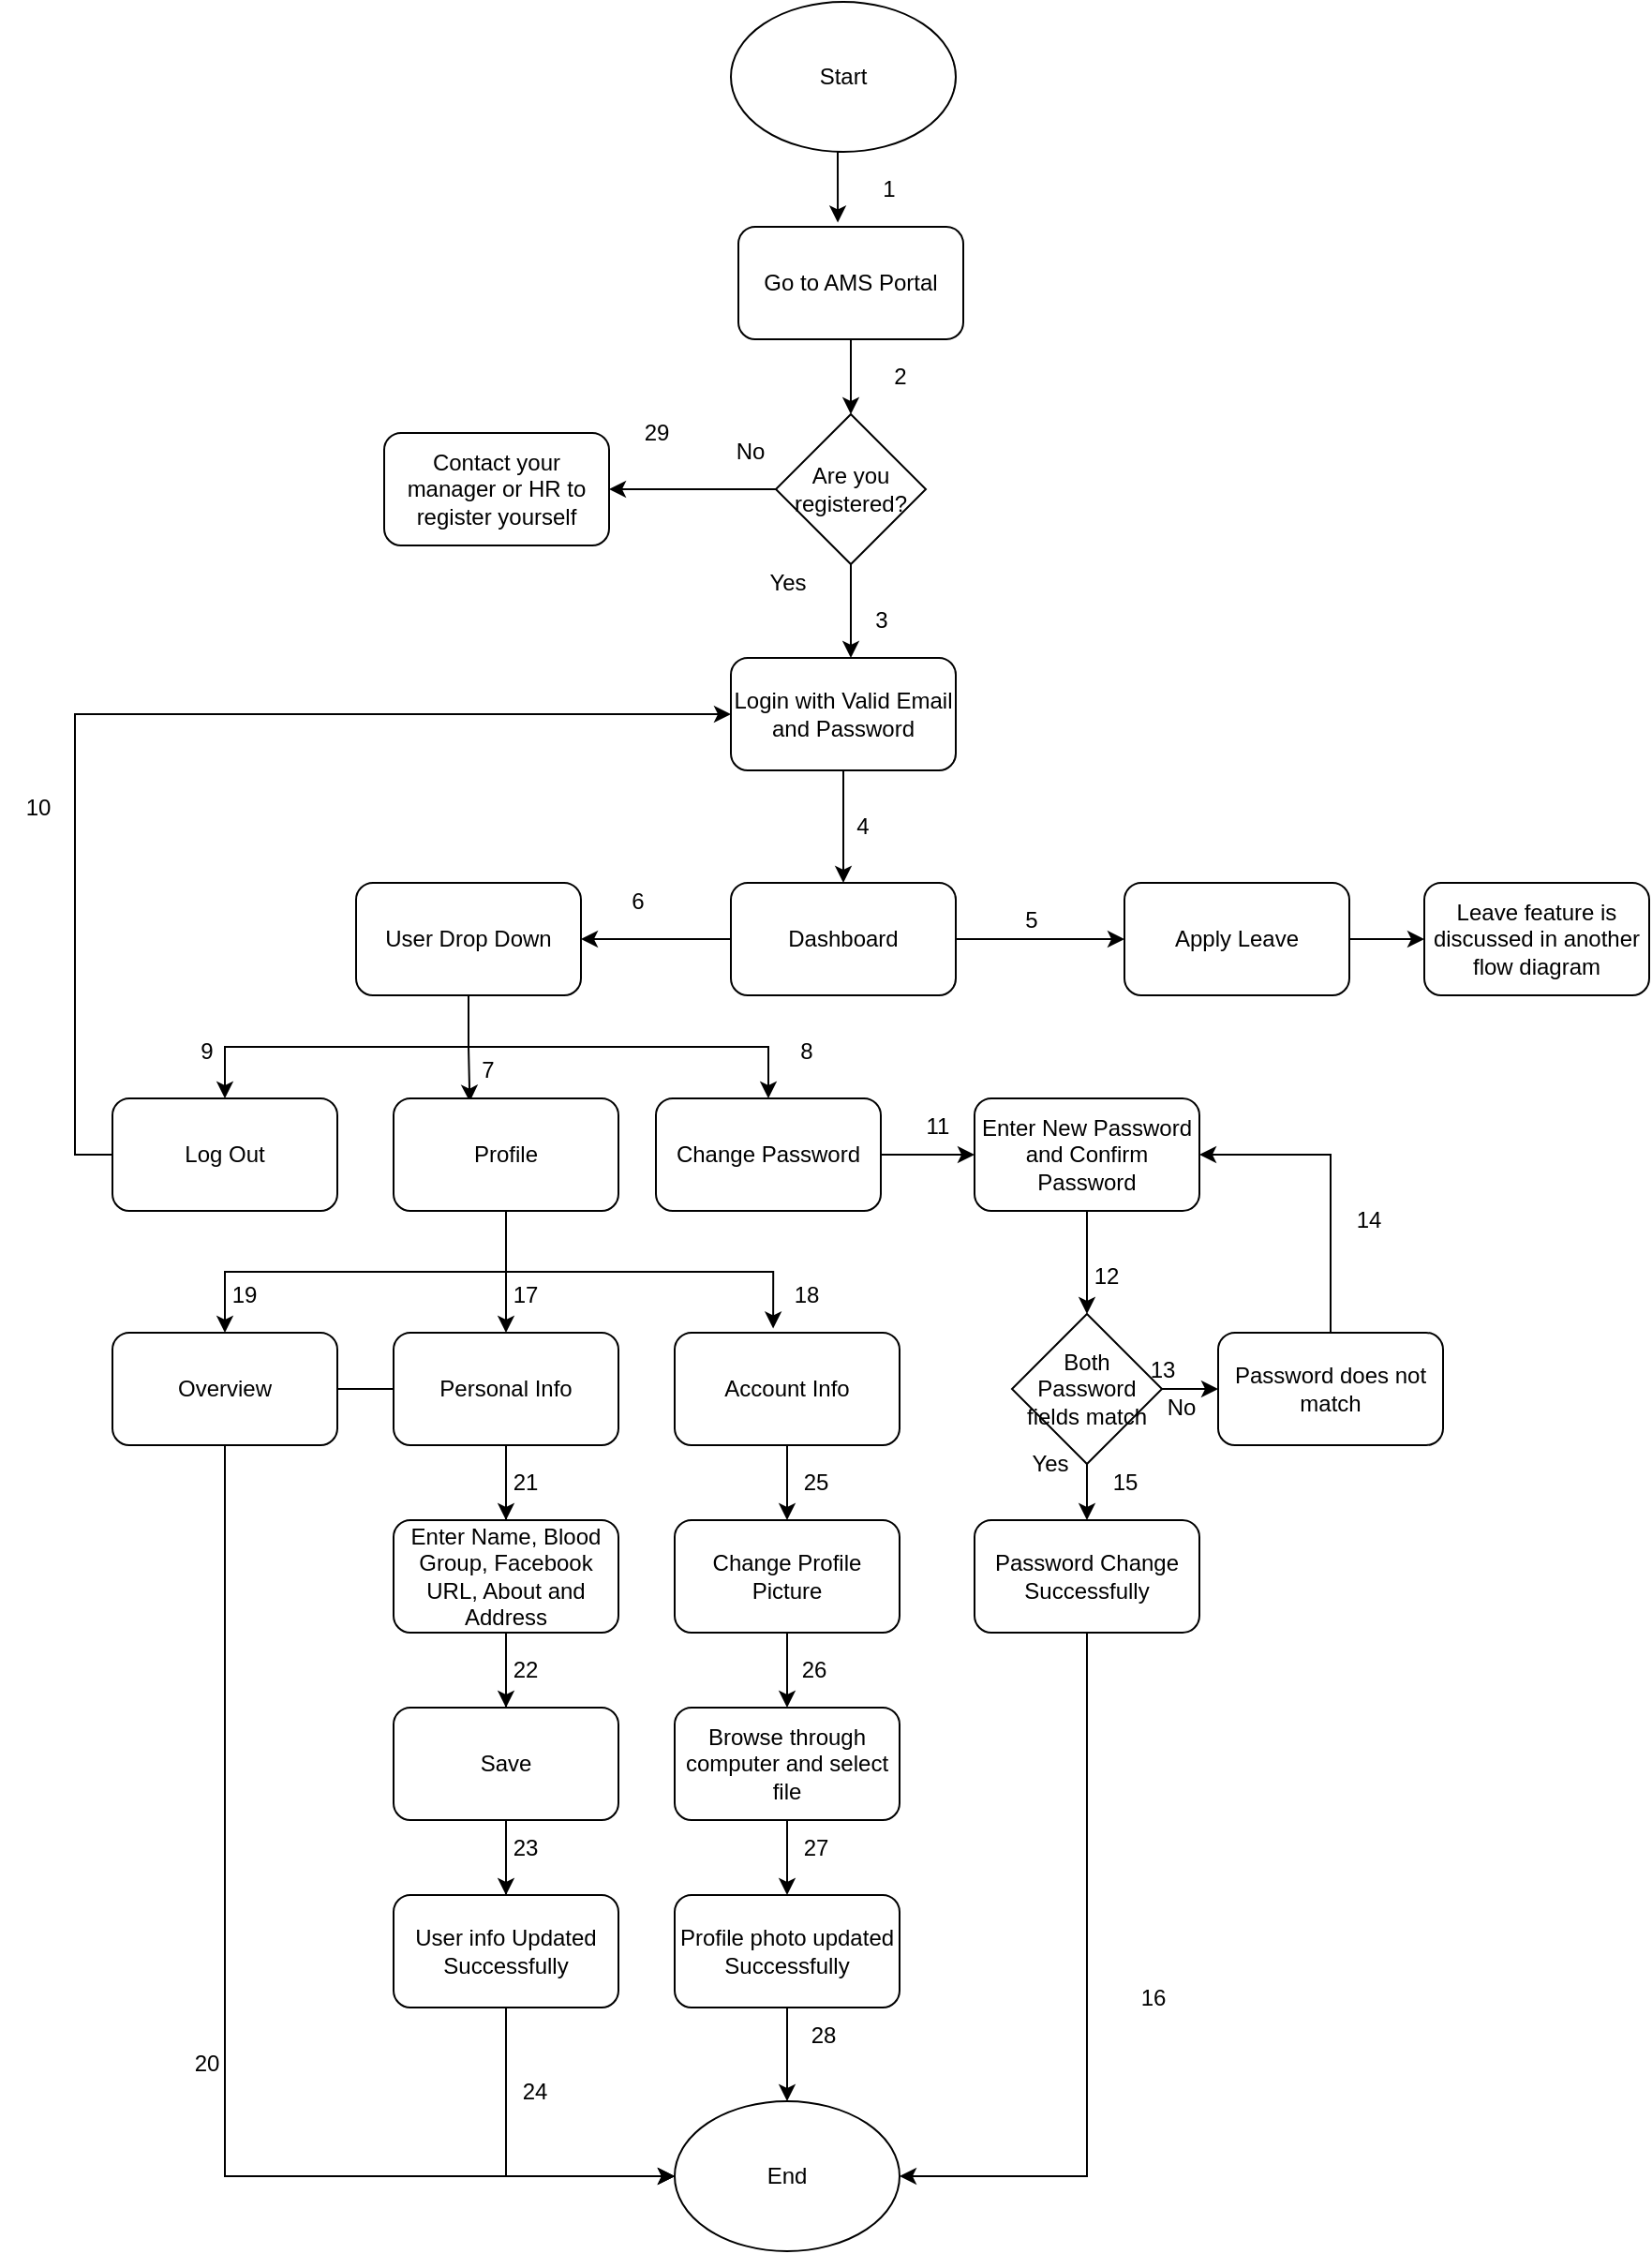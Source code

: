 <mxfile version="20.5.3" type="device" pages="5"><diagram id="M01IetBEq_WnYoKLcD7I" name="Dashboard-User Profile"><mxGraphModel dx="1638" dy="490" grid="1" gridSize="10" guides="1" tooltips="1" connect="1" arrows="1" fold="1" page="1" pageScale="1" pageWidth="827" pageHeight="1169" math="0" shadow="0"><root><mxCell id="0"/><mxCell id="1" parent="0"/><mxCell id="3pMrsO89KmoIjOp_RXt0-79" style="edgeStyle=orthogonalEdgeStyle;rounded=0;orthogonalLoop=1;jettySize=auto;html=1;exitX=0.5;exitY=1;exitDx=0;exitDy=0;entryX=0.442;entryY=-0.038;entryDx=0;entryDy=0;entryPerimeter=0;" parent="1" source="3pMrsO89KmoIjOp_RXt0-1" target="3pMrsO89KmoIjOp_RXt0-10" edge="1"><mxGeometry relative="1" as="geometry"/></mxCell><mxCell id="3pMrsO89KmoIjOp_RXt0-1" value="Start" style="ellipse;whiteSpace=wrap;html=1;" parent="1" vertex="1"><mxGeometry x="290" width="120" height="80" as="geometry"/></mxCell><mxCell id="3pMrsO89KmoIjOp_RXt0-12" value="" style="edgeStyle=orthogonalEdgeStyle;rounded=0;orthogonalLoop=1;jettySize=auto;html=1;" parent="1" source="3pMrsO89KmoIjOp_RXt0-10" edge="1"><mxGeometry relative="1" as="geometry"><mxPoint x="354" y="220" as="targetPoint"/></mxGeometry></mxCell><mxCell id="3pMrsO89KmoIjOp_RXt0-10" value="Go to AMS Portal" style="rounded=1;whiteSpace=wrap;html=1;" parent="1" vertex="1"><mxGeometry x="294" y="120" width="120" height="60" as="geometry"/></mxCell><mxCell id="3pMrsO89KmoIjOp_RXt0-40" value="" style="edgeStyle=orthogonalEdgeStyle;rounded=0;orthogonalLoop=1;jettySize=auto;html=1;" parent="1" source="3pMrsO89KmoIjOp_RXt0-13" target="3pMrsO89KmoIjOp_RXt0-15" edge="1"><mxGeometry relative="1" as="geometry"><Array as="points"><mxPoint x="354" y="340"/><mxPoint x="354" y="340"/></Array></mxGeometry></mxCell><mxCell id="3pMrsO89KmoIjOp_RXt0-112" style="edgeStyle=orthogonalEdgeStyle;rounded=0;orthogonalLoop=1;jettySize=auto;html=1;exitX=0;exitY=0.5;exitDx=0;exitDy=0;entryX=1;entryY=0.5;entryDx=0;entryDy=0;" parent="1" source="3pMrsO89KmoIjOp_RXt0-13" target="3pMrsO89KmoIjOp_RXt0-111" edge="1"><mxGeometry relative="1" as="geometry"/></mxCell><mxCell id="3pMrsO89KmoIjOp_RXt0-13" value="Are you registered?" style="rhombus;whiteSpace=wrap;html=1;" parent="1" vertex="1"><mxGeometry x="314" y="220" width="80" height="80" as="geometry"/></mxCell><mxCell id="3pMrsO89KmoIjOp_RXt0-36" style="edgeStyle=orthogonalEdgeStyle;rounded=0;orthogonalLoop=1;jettySize=auto;html=1;exitX=0.5;exitY=1;exitDx=0;exitDy=0;entryX=0.5;entryY=0;entryDx=0;entryDy=0;" parent="1" source="3pMrsO89KmoIjOp_RXt0-15" target="3pMrsO89KmoIjOp_RXt0-16" edge="1"><mxGeometry relative="1" as="geometry"/></mxCell><mxCell id="3pMrsO89KmoIjOp_RXt0-15" value="Login with Valid Email and Password" style="rounded=1;whiteSpace=wrap;html=1;" parent="1" vertex="1"><mxGeometry x="290" y="350" width="120" height="60" as="geometry"/></mxCell><mxCell id="3pMrsO89KmoIjOp_RXt0-34" style="edgeStyle=orthogonalEdgeStyle;rounded=0;orthogonalLoop=1;jettySize=auto;html=1;exitX=0;exitY=0.5;exitDx=0;exitDy=0;entryX=1;entryY=0.5;entryDx=0;entryDy=0;" parent="1" source="3pMrsO89KmoIjOp_RXt0-16" target="3pMrsO89KmoIjOp_RXt0-19" edge="1"><mxGeometry relative="1" as="geometry"/></mxCell><mxCell id="3pMrsO89KmoIjOp_RXt0-35" style="edgeStyle=orthogonalEdgeStyle;rounded=0;orthogonalLoop=1;jettySize=auto;html=1;exitX=1;exitY=0.5;exitDx=0;exitDy=0;entryX=0;entryY=0.5;entryDx=0;entryDy=0;" parent="1" source="3pMrsO89KmoIjOp_RXt0-16" target="3pMrsO89KmoIjOp_RXt0-20" edge="1"><mxGeometry relative="1" as="geometry"/></mxCell><mxCell id="3pMrsO89KmoIjOp_RXt0-16" value="Dashboard" style="whiteSpace=wrap;html=1;rounded=1;" parent="1" vertex="1"><mxGeometry x="290" y="470" width="120" height="60" as="geometry"/></mxCell><mxCell id="3pMrsO89KmoIjOp_RXt0-28" style="edgeStyle=orthogonalEdgeStyle;rounded=0;orthogonalLoop=1;jettySize=auto;html=1;exitX=0.5;exitY=1;exitDx=0;exitDy=0;entryX=0.339;entryY=0.03;entryDx=0;entryDy=0;entryPerimeter=0;" parent="1" source="3pMrsO89KmoIjOp_RXt0-19" target="3pMrsO89KmoIjOp_RXt0-22" edge="1"><mxGeometry relative="1" as="geometry"><mxPoint x="150" y="550" as="targetPoint"/></mxGeometry></mxCell><mxCell id="3pMrsO89KmoIjOp_RXt0-32" style="edgeStyle=orthogonalEdgeStyle;rounded=0;orthogonalLoop=1;jettySize=auto;html=1;exitX=0.5;exitY=1;exitDx=0;exitDy=0;entryX=0.5;entryY=0;entryDx=0;entryDy=0;" parent="1" source="3pMrsO89KmoIjOp_RXt0-19" target="3pMrsO89KmoIjOp_RXt0-21" edge="1"><mxGeometry relative="1" as="geometry"/></mxCell><mxCell id="3pMrsO89KmoIjOp_RXt0-33" style="edgeStyle=orthogonalEdgeStyle;rounded=0;orthogonalLoop=1;jettySize=auto;html=1;exitX=0.5;exitY=1;exitDx=0;exitDy=0;entryX=0.5;entryY=0;entryDx=0;entryDy=0;" parent="1" source="3pMrsO89KmoIjOp_RXt0-19" target="3pMrsO89KmoIjOp_RXt0-23" edge="1"><mxGeometry relative="1" as="geometry"/></mxCell><mxCell id="3pMrsO89KmoIjOp_RXt0-19" value="User Drop Down" style="rounded=1;whiteSpace=wrap;html=1;" parent="1" vertex="1"><mxGeometry x="90" y="470" width="120" height="60" as="geometry"/></mxCell><mxCell id="3pMrsO89KmoIjOp_RXt0-87" style="edgeStyle=orthogonalEdgeStyle;rounded=0;orthogonalLoop=1;jettySize=auto;html=1;exitX=1;exitY=0.5;exitDx=0;exitDy=0;entryX=0;entryY=0.5;entryDx=0;entryDy=0;" parent="1" source="3pMrsO89KmoIjOp_RXt0-20" target="3pMrsO89KmoIjOp_RXt0-86" edge="1"><mxGeometry relative="1" as="geometry"/></mxCell><mxCell id="3pMrsO89KmoIjOp_RXt0-20" value="Apply Leave" style="rounded=1;whiteSpace=wrap;html=1;" parent="1" vertex="1"><mxGeometry x="500" y="470" width="120" height="60" as="geometry"/></mxCell><mxCell id="3pMrsO89KmoIjOp_RXt0-41" style="edgeStyle=orthogonalEdgeStyle;rounded=0;orthogonalLoop=1;jettySize=auto;html=1;exitX=0;exitY=0.5;exitDx=0;exitDy=0;entryX=0;entryY=0.5;entryDx=0;entryDy=0;" parent="1" source="3pMrsO89KmoIjOp_RXt0-21" target="3pMrsO89KmoIjOp_RXt0-15" edge="1"><mxGeometry relative="1" as="geometry"/></mxCell><mxCell id="3pMrsO89KmoIjOp_RXt0-21" value="Log Out" style="rounded=1;whiteSpace=wrap;html=1;" parent="1" vertex="1"><mxGeometry x="-40" y="585" width="120" height="60" as="geometry"/></mxCell><mxCell id="3pMrsO89KmoIjOp_RXt0-45" style="edgeStyle=orthogonalEdgeStyle;rounded=0;orthogonalLoop=1;jettySize=auto;html=1;exitX=0.5;exitY=1;exitDx=0;exitDy=0;entryX=0.5;entryY=0;entryDx=0;entryDy=0;" parent="1" source="3pMrsO89KmoIjOp_RXt0-22" target="3pMrsO89KmoIjOp_RXt0-43" edge="1"><mxGeometry relative="1" as="geometry"/></mxCell><mxCell id="3pMrsO89KmoIjOp_RXt0-46" style="edgeStyle=orthogonalEdgeStyle;rounded=0;orthogonalLoop=1;jettySize=auto;html=1;exitX=0.5;exitY=1;exitDx=0;exitDy=0;entryX=0.5;entryY=0;entryDx=0;entryDy=0;" parent="1" source="3pMrsO89KmoIjOp_RXt0-22" target="3pMrsO89KmoIjOp_RXt0-42" edge="1"><mxGeometry relative="1" as="geometry"/></mxCell><mxCell id="3pMrsO89KmoIjOp_RXt0-47" style="edgeStyle=orthogonalEdgeStyle;rounded=0;orthogonalLoop=1;jettySize=auto;html=1;exitX=0.5;exitY=1;exitDx=0;exitDy=0;entryX=0.438;entryY=-0.038;entryDx=0;entryDy=0;entryPerimeter=0;" parent="1" source="3pMrsO89KmoIjOp_RXt0-22" target="3pMrsO89KmoIjOp_RXt0-44" edge="1"><mxGeometry relative="1" as="geometry"/></mxCell><mxCell id="3pMrsO89KmoIjOp_RXt0-22" value="Profile" style="rounded=1;whiteSpace=wrap;html=1;" parent="1" vertex="1"><mxGeometry x="110" y="585" width="120" height="60" as="geometry"/></mxCell><mxCell id="3pMrsO89KmoIjOp_RXt0-72" style="edgeStyle=orthogonalEdgeStyle;rounded=0;orthogonalLoop=1;jettySize=auto;html=1;exitX=1;exitY=0.5;exitDx=0;exitDy=0;entryX=0;entryY=0.5;entryDx=0;entryDy=0;" parent="1" source="3pMrsO89KmoIjOp_RXt0-23" target="3pMrsO89KmoIjOp_RXt0-65" edge="1"><mxGeometry relative="1" as="geometry"/></mxCell><mxCell id="3pMrsO89KmoIjOp_RXt0-23" value="Change Password" style="rounded=1;whiteSpace=wrap;html=1;" parent="1" vertex="1"><mxGeometry x="250" y="585" width="120" height="60" as="geometry"/></mxCell><mxCell id="3pMrsO89KmoIjOp_RXt0-76" style="edgeStyle=orthogonalEdgeStyle;rounded=0;orthogonalLoop=1;jettySize=auto;html=1;entryX=0;entryY=0.5;entryDx=0;entryDy=0;" parent="1" source="3pMrsO89KmoIjOp_RXt0-42" target="3pMrsO89KmoIjOp_RXt0-73" edge="1"><mxGeometry relative="1" as="geometry"/></mxCell><mxCell id="3pMrsO89KmoIjOp_RXt0-77" style="edgeStyle=orthogonalEdgeStyle;rounded=0;orthogonalLoop=1;jettySize=auto;html=1;exitX=0.5;exitY=1;exitDx=0;exitDy=0;entryX=0;entryY=0.5;entryDx=0;entryDy=0;" parent="1" source="3pMrsO89KmoIjOp_RXt0-42" target="3pMrsO89KmoIjOp_RXt0-73" edge="1"><mxGeometry relative="1" as="geometry"/></mxCell><mxCell id="3pMrsO89KmoIjOp_RXt0-42" value="Overview" style="rounded=1;whiteSpace=wrap;html=1;" parent="1" vertex="1"><mxGeometry x="-40" y="710" width="120" height="60" as="geometry"/></mxCell><mxCell id="3pMrsO89KmoIjOp_RXt0-56" style="edgeStyle=orthogonalEdgeStyle;rounded=0;orthogonalLoop=1;jettySize=auto;html=1;exitX=0.5;exitY=1;exitDx=0;exitDy=0;entryX=0.5;entryY=0;entryDx=0;entryDy=0;" parent="1" source="3pMrsO89KmoIjOp_RXt0-43" target="3pMrsO89KmoIjOp_RXt0-53" edge="1"><mxGeometry relative="1" as="geometry"/></mxCell><mxCell id="3pMrsO89KmoIjOp_RXt0-43" value="Personal Info" style="rounded=1;whiteSpace=wrap;html=1;" parent="1" vertex="1"><mxGeometry x="110" y="710" width="120" height="60" as="geometry"/></mxCell><mxCell id="3pMrsO89KmoIjOp_RXt0-62" style="edgeStyle=orthogonalEdgeStyle;rounded=0;orthogonalLoop=1;jettySize=auto;html=1;exitX=0.5;exitY=1;exitDx=0;exitDy=0;entryX=0.5;entryY=0;entryDx=0;entryDy=0;" parent="1" source="3pMrsO89KmoIjOp_RXt0-44" target="3pMrsO89KmoIjOp_RXt0-59" edge="1"><mxGeometry relative="1" as="geometry"/></mxCell><mxCell id="3pMrsO89KmoIjOp_RXt0-44" value="Account Info" style="rounded=1;whiteSpace=wrap;html=1;" parent="1" vertex="1"><mxGeometry x="260" y="710" width="120" height="60" as="geometry"/></mxCell><mxCell id="3pMrsO89KmoIjOp_RXt0-57" style="edgeStyle=orthogonalEdgeStyle;rounded=0;orthogonalLoop=1;jettySize=auto;html=1;exitX=0.5;exitY=1;exitDx=0;exitDy=0;entryX=0.5;entryY=0;entryDx=0;entryDy=0;" parent="1" source="3pMrsO89KmoIjOp_RXt0-53" target="3pMrsO89KmoIjOp_RXt0-54" edge="1"><mxGeometry relative="1" as="geometry"/></mxCell><mxCell id="3pMrsO89KmoIjOp_RXt0-53" value="Enter Name, Blood Group, Facebook URL, About and Address" style="rounded=1;whiteSpace=wrap;html=1;" parent="1" vertex="1"><mxGeometry x="110" y="810" width="120" height="60" as="geometry"/></mxCell><mxCell id="3pMrsO89KmoIjOp_RXt0-58" style="edgeStyle=orthogonalEdgeStyle;rounded=0;orthogonalLoop=1;jettySize=auto;html=1;exitX=0.5;exitY=1;exitDx=0;exitDy=0;entryX=0.5;entryY=0;entryDx=0;entryDy=0;" parent="1" source="3pMrsO89KmoIjOp_RXt0-54" target="3pMrsO89KmoIjOp_RXt0-55" edge="1"><mxGeometry relative="1" as="geometry"/></mxCell><mxCell id="3pMrsO89KmoIjOp_RXt0-54" value="Save" style="rounded=1;whiteSpace=wrap;html=1;" parent="1" vertex="1"><mxGeometry x="110" y="910" width="120" height="60" as="geometry"/></mxCell><mxCell id="3pMrsO89KmoIjOp_RXt0-75" style="edgeStyle=orthogonalEdgeStyle;rounded=0;orthogonalLoop=1;jettySize=auto;html=1;entryX=0;entryY=0.5;entryDx=0;entryDy=0;" parent="1" source="3pMrsO89KmoIjOp_RXt0-55" target="3pMrsO89KmoIjOp_RXt0-73" edge="1"><mxGeometry relative="1" as="geometry"><Array as="points"><mxPoint x="170" y="1160"/></Array></mxGeometry></mxCell><mxCell id="3pMrsO89KmoIjOp_RXt0-55" value="User info Updated Successfully" style="rounded=1;whiteSpace=wrap;html=1;" parent="1" vertex="1"><mxGeometry x="110" y="1010" width="120" height="60" as="geometry"/></mxCell><mxCell id="3pMrsO89KmoIjOp_RXt0-63" style="edgeStyle=orthogonalEdgeStyle;rounded=0;orthogonalLoop=1;jettySize=auto;html=1;exitX=0.5;exitY=1;exitDx=0;exitDy=0;entryX=0.5;entryY=0;entryDx=0;entryDy=0;" parent="1" source="3pMrsO89KmoIjOp_RXt0-59" target="3pMrsO89KmoIjOp_RXt0-60" edge="1"><mxGeometry relative="1" as="geometry"/></mxCell><mxCell id="3pMrsO89KmoIjOp_RXt0-59" value="Change Profile Picture" style="rounded=1;whiteSpace=wrap;html=1;" parent="1" vertex="1"><mxGeometry x="260" y="810" width="120" height="60" as="geometry"/></mxCell><mxCell id="3pMrsO89KmoIjOp_RXt0-64" style="edgeStyle=orthogonalEdgeStyle;rounded=0;orthogonalLoop=1;jettySize=auto;html=1;exitX=0.5;exitY=1;exitDx=0;exitDy=0;entryX=0.5;entryY=0;entryDx=0;entryDy=0;" parent="1" source="3pMrsO89KmoIjOp_RXt0-60" target="3pMrsO89KmoIjOp_RXt0-61" edge="1"><mxGeometry relative="1" as="geometry"/></mxCell><mxCell id="3pMrsO89KmoIjOp_RXt0-60" value="Browse through computer and select file" style="rounded=1;whiteSpace=wrap;html=1;" parent="1" vertex="1"><mxGeometry x="260" y="910" width="120" height="60" as="geometry"/></mxCell><mxCell id="3pMrsO89KmoIjOp_RXt0-74" style="edgeStyle=orthogonalEdgeStyle;rounded=0;orthogonalLoop=1;jettySize=auto;html=1;exitX=0.5;exitY=1;exitDx=0;exitDy=0;entryX=0.5;entryY=0;entryDx=0;entryDy=0;" parent="1" source="3pMrsO89KmoIjOp_RXt0-61" target="3pMrsO89KmoIjOp_RXt0-73" edge="1"><mxGeometry relative="1" as="geometry"/></mxCell><mxCell id="3pMrsO89KmoIjOp_RXt0-61" value="Profile photo updated Successfully" style="rounded=1;whiteSpace=wrap;html=1;" parent="1" vertex="1"><mxGeometry x="260" y="1010" width="120" height="60" as="geometry"/></mxCell><mxCell id="3pMrsO89KmoIjOp_RXt0-92" style="edgeStyle=orthogonalEdgeStyle;rounded=0;orthogonalLoop=1;jettySize=auto;html=1;entryX=0.5;entryY=0;entryDx=0;entryDy=0;" parent="1" source="3pMrsO89KmoIjOp_RXt0-65" target="3pMrsO89KmoIjOp_RXt0-66" edge="1"><mxGeometry relative="1" as="geometry"/></mxCell><mxCell id="3pMrsO89KmoIjOp_RXt0-65" value="Enter New Password and Confirm Password" style="rounded=1;whiteSpace=wrap;html=1;" parent="1" vertex="1"><mxGeometry x="420" y="585" width="120" height="60" as="geometry"/></mxCell><mxCell id="3pMrsO89KmoIjOp_RXt0-70" style="edgeStyle=orthogonalEdgeStyle;rounded=0;orthogonalLoop=1;jettySize=auto;html=1;exitX=1;exitY=0.5;exitDx=0;exitDy=0;entryX=0;entryY=0.5;entryDx=0;entryDy=0;" parent="1" source="3pMrsO89KmoIjOp_RXt0-66" target="3pMrsO89KmoIjOp_RXt0-68" edge="1"><mxGeometry relative="1" as="geometry"/></mxCell><mxCell id="3pMrsO89KmoIjOp_RXt0-71" style="edgeStyle=orthogonalEdgeStyle;rounded=0;orthogonalLoop=1;jettySize=auto;html=1;exitX=0.5;exitY=1;exitDx=0;exitDy=0;entryX=0.5;entryY=0;entryDx=0;entryDy=0;" parent="1" source="3pMrsO89KmoIjOp_RXt0-66" target="3pMrsO89KmoIjOp_RXt0-67" edge="1"><mxGeometry relative="1" as="geometry"/></mxCell><mxCell id="3pMrsO89KmoIjOp_RXt0-66" value="Both Password fields match" style="rhombus;whiteSpace=wrap;html=1;" parent="1" vertex="1"><mxGeometry x="440" y="700" width="80" height="80" as="geometry"/></mxCell><mxCell id="3pMrsO89KmoIjOp_RXt0-78" style="edgeStyle=orthogonalEdgeStyle;rounded=0;orthogonalLoop=1;jettySize=auto;html=1;exitX=0.5;exitY=1;exitDx=0;exitDy=0;entryX=1;entryY=0.5;entryDx=0;entryDy=0;" parent="1" source="3pMrsO89KmoIjOp_RXt0-67" target="3pMrsO89KmoIjOp_RXt0-73" edge="1"><mxGeometry relative="1" as="geometry"/></mxCell><mxCell id="3pMrsO89KmoIjOp_RXt0-67" value="Password Change Successfully" style="rounded=1;whiteSpace=wrap;html=1;" parent="1" vertex="1"><mxGeometry x="420" y="810" width="120" height="60" as="geometry"/></mxCell><mxCell id="3pMrsO89KmoIjOp_RXt0-69" style="edgeStyle=orthogonalEdgeStyle;rounded=0;orthogonalLoop=1;jettySize=auto;html=1;exitX=0.5;exitY=0;exitDx=0;exitDy=0;entryX=1;entryY=0.5;entryDx=0;entryDy=0;" parent="1" source="3pMrsO89KmoIjOp_RXt0-68" target="3pMrsO89KmoIjOp_RXt0-65" edge="1"><mxGeometry relative="1" as="geometry"/></mxCell><mxCell id="3pMrsO89KmoIjOp_RXt0-68" value="Password does not match" style="rounded=1;whiteSpace=wrap;html=1;" parent="1" vertex="1"><mxGeometry x="550" y="710" width="120" height="60" as="geometry"/></mxCell><mxCell id="3pMrsO89KmoIjOp_RXt0-73" value="End" style="ellipse;whiteSpace=wrap;html=1;" parent="1" vertex="1"><mxGeometry x="260" y="1120" width="120" height="80" as="geometry"/></mxCell><mxCell id="3pMrsO89KmoIjOp_RXt0-80" value="1" style="text;html=1;align=center;verticalAlign=middle;resizable=0;points=[];autosize=1;strokeColor=none;fillColor=none;" parent="1" vertex="1"><mxGeometry x="359" y="85" width="30" height="30" as="geometry"/></mxCell><mxCell id="3pMrsO89KmoIjOp_RXt0-81" value="2" style="text;html=1;align=center;verticalAlign=middle;resizable=0;points=[];autosize=1;strokeColor=none;fillColor=none;" parent="1" vertex="1"><mxGeometry x="365" y="185" width="30" height="30" as="geometry"/></mxCell><mxCell id="3pMrsO89KmoIjOp_RXt0-82" value="3" style="text;html=1;align=center;verticalAlign=middle;resizable=0;points=[];autosize=1;strokeColor=none;fillColor=none;" parent="1" vertex="1"><mxGeometry x="355" y="315" width="30" height="30" as="geometry"/></mxCell><mxCell id="3pMrsO89KmoIjOp_RXt0-83" value="4" style="text;html=1;align=center;verticalAlign=middle;resizable=0;points=[];autosize=1;strokeColor=none;fillColor=none;" parent="1" vertex="1"><mxGeometry x="345" y="425" width="30" height="30" as="geometry"/></mxCell><mxCell id="3pMrsO89KmoIjOp_RXt0-84" value="5" style="text;html=1;align=center;verticalAlign=middle;resizable=0;points=[];autosize=1;strokeColor=none;fillColor=none;" parent="1" vertex="1"><mxGeometry x="435" y="475" width="30" height="30" as="geometry"/></mxCell><mxCell id="3pMrsO89KmoIjOp_RXt0-85" value="6" style="text;html=1;align=center;verticalAlign=middle;resizable=0;points=[];autosize=1;strokeColor=none;fillColor=none;" parent="1" vertex="1"><mxGeometry x="225" y="465" width="30" height="30" as="geometry"/></mxCell><mxCell id="3pMrsO89KmoIjOp_RXt0-86" value="Leave feature is discussed in another flow diagram" style="rounded=1;whiteSpace=wrap;html=1;" parent="1" vertex="1"><mxGeometry x="660" y="470" width="120" height="60" as="geometry"/></mxCell><mxCell id="3pMrsO89KmoIjOp_RXt0-88" value="7" style="text;html=1;align=center;verticalAlign=middle;resizable=0;points=[];autosize=1;strokeColor=none;fillColor=none;" parent="1" vertex="1"><mxGeometry x="145" y="555" width="30" height="30" as="geometry"/></mxCell><mxCell id="3pMrsO89KmoIjOp_RXt0-89" value="8" style="text;html=1;align=center;verticalAlign=middle;resizable=0;points=[];autosize=1;strokeColor=none;fillColor=none;" parent="1" vertex="1"><mxGeometry x="315" y="545" width="30" height="30" as="geometry"/></mxCell><mxCell id="3pMrsO89KmoIjOp_RXt0-90" value="9" style="text;html=1;align=center;verticalAlign=middle;resizable=0;points=[];autosize=1;strokeColor=none;fillColor=none;" parent="1" vertex="1"><mxGeometry x="-5" y="545" width="30" height="30" as="geometry"/></mxCell><mxCell id="3pMrsO89KmoIjOp_RXt0-91" value="10" style="text;html=1;align=center;verticalAlign=middle;resizable=0;points=[];autosize=1;strokeColor=none;fillColor=none;" parent="1" vertex="1"><mxGeometry x="-100" y="415" width="40" height="30" as="geometry"/></mxCell><mxCell id="3pMrsO89KmoIjOp_RXt0-93" value="11" style="text;html=1;align=center;verticalAlign=middle;resizable=0;points=[];autosize=1;strokeColor=none;fillColor=none;" parent="1" vertex="1"><mxGeometry x="380" y="585" width="40" height="30" as="geometry"/></mxCell><mxCell id="3pMrsO89KmoIjOp_RXt0-94" value="12" style="text;html=1;align=center;verticalAlign=middle;resizable=0;points=[];autosize=1;strokeColor=none;fillColor=none;" parent="1" vertex="1"><mxGeometry x="470" y="665" width="40" height="30" as="geometry"/></mxCell><mxCell id="3pMrsO89KmoIjOp_RXt0-95" value="13" style="text;html=1;align=center;verticalAlign=middle;resizable=0;points=[];autosize=1;strokeColor=none;fillColor=none;" parent="1" vertex="1"><mxGeometry x="500" y="715" width="40" height="30" as="geometry"/></mxCell><mxCell id="3pMrsO89KmoIjOp_RXt0-96" value="14" style="text;html=1;align=center;verticalAlign=middle;resizable=0;points=[];autosize=1;strokeColor=none;fillColor=none;" parent="1" vertex="1"><mxGeometry x="610" y="635" width="40" height="30" as="geometry"/></mxCell><mxCell id="3pMrsO89KmoIjOp_RXt0-97" value="15" style="text;html=1;align=center;verticalAlign=middle;resizable=0;points=[];autosize=1;strokeColor=none;fillColor=none;" parent="1" vertex="1"><mxGeometry x="480" y="775" width="40" height="30" as="geometry"/></mxCell><mxCell id="3pMrsO89KmoIjOp_RXt0-98" value="16" style="text;html=1;align=center;verticalAlign=middle;resizable=0;points=[];autosize=1;strokeColor=none;fillColor=none;" parent="1" vertex="1"><mxGeometry x="495" y="1050" width="40" height="30" as="geometry"/></mxCell><mxCell id="3pMrsO89KmoIjOp_RXt0-99" value="17" style="text;html=1;align=center;verticalAlign=middle;resizable=0;points=[];autosize=1;strokeColor=none;fillColor=none;" parent="1" vertex="1"><mxGeometry x="160" y="675" width="40" height="30" as="geometry"/></mxCell><mxCell id="3pMrsO89KmoIjOp_RXt0-100" value="18" style="text;html=1;align=center;verticalAlign=middle;resizable=0;points=[];autosize=1;strokeColor=none;fillColor=none;" parent="1" vertex="1"><mxGeometry x="310" y="675" width="40" height="30" as="geometry"/></mxCell><mxCell id="3pMrsO89KmoIjOp_RXt0-101" value="19" style="text;html=1;align=center;verticalAlign=middle;resizable=0;points=[];autosize=1;strokeColor=none;fillColor=none;" parent="1" vertex="1"><mxGeometry x="10" y="675" width="40" height="30" as="geometry"/></mxCell><mxCell id="3pMrsO89KmoIjOp_RXt0-102" value="20" style="text;html=1;align=center;verticalAlign=middle;resizable=0;points=[];autosize=1;strokeColor=none;fillColor=none;" parent="1" vertex="1"><mxGeometry x="-10" y="1085" width="40" height="30" as="geometry"/></mxCell><mxCell id="3pMrsO89KmoIjOp_RXt0-103" value="21" style="text;html=1;align=center;verticalAlign=middle;resizable=0;points=[];autosize=1;strokeColor=none;fillColor=none;" parent="1" vertex="1"><mxGeometry x="160" y="775" width="40" height="30" as="geometry"/></mxCell><mxCell id="3pMrsO89KmoIjOp_RXt0-104" value="22" style="text;html=1;align=center;verticalAlign=middle;resizable=0;points=[];autosize=1;strokeColor=none;fillColor=none;" parent="1" vertex="1"><mxGeometry x="160" y="875" width="40" height="30" as="geometry"/></mxCell><mxCell id="3pMrsO89KmoIjOp_RXt0-105" value="23" style="text;html=1;align=center;verticalAlign=middle;resizable=0;points=[];autosize=1;strokeColor=none;fillColor=none;" parent="1" vertex="1"><mxGeometry x="160" y="970" width="40" height="30" as="geometry"/></mxCell><mxCell id="3pMrsO89KmoIjOp_RXt0-106" value="24" style="text;html=1;align=center;verticalAlign=middle;resizable=0;points=[];autosize=1;strokeColor=none;fillColor=none;" parent="1" vertex="1"><mxGeometry x="165" y="1100" width="40" height="30" as="geometry"/></mxCell><mxCell id="3pMrsO89KmoIjOp_RXt0-107" value="25" style="text;html=1;align=center;verticalAlign=middle;resizable=0;points=[];autosize=1;strokeColor=none;fillColor=none;" parent="1" vertex="1"><mxGeometry x="315" y="775" width="40" height="30" as="geometry"/></mxCell><mxCell id="3pMrsO89KmoIjOp_RXt0-108" value="26" style="text;html=1;align=center;verticalAlign=middle;resizable=0;points=[];autosize=1;strokeColor=none;fillColor=none;" parent="1" vertex="1"><mxGeometry x="314" y="875" width="40" height="30" as="geometry"/></mxCell><mxCell id="3pMrsO89KmoIjOp_RXt0-109" value="27" style="text;html=1;align=center;verticalAlign=middle;resizable=0;points=[];autosize=1;strokeColor=none;fillColor=none;" parent="1" vertex="1"><mxGeometry x="315" y="970" width="40" height="30" as="geometry"/></mxCell><mxCell id="3pMrsO89KmoIjOp_RXt0-110" value="28" style="text;html=1;align=center;verticalAlign=middle;resizable=0;points=[];autosize=1;strokeColor=none;fillColor=none;" parent="1" vertex="1"><mxGeometry x="319" y="1070" width="40" height="30" as="geometry"/></mxCell><mxCell id="3pMrsO89KmoIjOp_RXt0-111" value="Contact your manager or HR to register yourself" style="rounded=1;whiteSpace=wrap;html=1;" parent="1" vertex="1"><mxGeometry x="105" y="230" width="120" height="60" as="geometry"/></mxCell><mxCell id="3pMrsO89KmoIjOp_RXt0-113" value="Yes" style="text;html=1;align=center;verticalAlign=middle;resizable=0;points=[];autosize=1;strokeColor=none;fillColor=none;" parent="1" vertex="1"><mxGeometry x="300" y="295" width="40" height="30" as="geometry"/></mxCell><mxCell id="3pMrsO89KmoIjOp_RXt0-114" value="No" style="text;html=1;align=center;verticalAlign=middle;resizable=0;points=[];autosize=1;strokeColor=none;fillColor=none;" parent="1" vertex="1"><mxGeometry x="280" y="225" width="40" height="30" as="geometry"/></mxCell><mxCell id="3pMrsO89KmoIjOp_RXt0-115" value="Yes" style="text;html=1;align=center;verticalAlign=middle;resizable=0;points=[];autosize=1;strokeColor=none;fillColor=none;" parent="1" vertex="1"><mxGeometry x="440" y="765" width="40" height="30" as="geometry"/></mxCell><mxCell id="3pMrsO89KmoIjOp_RXt0-116" value="No" style="text;html=1;align=center;verticalAlign=middle;resizable=0;points=[];autosize=1;strokeColor=none;fillColor=none;" parent="1" vertex="1"><mxGeometry x="510" y="735" width="40" height="30" as="geometry"/></mxCell><mxCell id="IhNKtuHecO9pWhMAOYIb-1" value="29" style="text;html=1;align=center;verticalAlign=middle;resizable=0;points=[];autosize=1;strokeColor=none;fillColor=none;" parent="1" vertex="1"><mxGeometry x="230" y="215" width="40" height="30" as="geometry"/></mxCell></root></mxGraphModel></diagram><diagram id="fP2xcVFg8zNSZcfKcETL" name="Dashboard-Apply Leave"><mxGraphModel dx="811" dy="1711" grid="1" gridSize="10" guides="1" tooltips="1" connect="1" arrows="1" fold="1" page="1" pageScale="1" pageWidth="827" pageHeight="1169" math="0" shadow="0"><root><mxCell id="0"/><mxCell id="1" parent="0"/><mxCell id="BfjxIoVxf1plPhaftYcN-2" value="" style="edgeStyle=orthogonalEdgeStyle;rounded=0;orthogonalLoop=1;jettySize=auto;html=1;" parent="1" source="BfjxIoVxf1plPhaftYcN-3" edge="1"><mxGeometry relative="1" as="geometry"><mxPoint x="354" y="220" as="targetPoint"/></mxGeometry></mxCell><mxCell id="BfjxIoVxf1plPhaftYcN-3" value="Go to AMS Portal" style="rounded=1;whiteSpace=wrap;html=1;" parent="1" vertex="1"><mxGeometry x="294" y="120" width="120" height="60" as="geometry"/></mxCell><mxCell id="BfjxIoVxf1plPhaftYcN-4" value="" style="edgeStyle=orthogonalEdgeStyle;rounded=0;orthogonalLoop=1;jettySize=auto;html=1;" parent="1" source="BfjxIoVxf1plPhaftYcN-6" target="BfjxIoVxf1plPhaftYcN-8" edge="1"><mxGeometry relative="1" as="geometry"><Array as="points"><mxPoint x="354" y="340"/><mxPoint x="354" y="340"/></Array></mxGeometry></mxCell><mxCell id="BfjxIoVxf1plPhaftYcN-5" style="edgeStyle=orthogonalEdgeStyle;rounded=0;orthogonalLoop=1;jettySize=auto;html=1;exitX=0;exitY=0.5;exitDx=0;exitDy=0;entryX=1;entryY=0.5;entryDx=0;entryDy=0;" parent="1" source="BfjxIoVxf1plPhaftYcN-6" target="BfjxIoVxf1plPhaftYcN-20" edge="1"><mxGeometry relative="1" as="geometry"/></mxCell><mxCell id="BfjxIoVxf1plPhaftYcN-6" value="Are you registered?" style="rhombus;whiteSpace=wrap;html=1;" parent="1" vertex="1"><mxGeometry x="314" y="220" width="80" height="80" as="geometry"/></mxCell><mxCell id="BfjxIoVxf1plPhaftYcN-7" style="edgeStyle=orthogonalEdgeStyle;rounded=0;orthogonalLoop=1;jettySize=auto;html=1;exitX=0.5;exitY=1;exitDx=0;exitDy=0;entryX=0.5;entryY=0;entryDx=0;entryDy=0;" parent="1" source="BfjxIoVxf1plPhaftYcN-8" target="BfjxIoVxf1plPhaftYcN-11" edge="1"><mxGeometry relative="1" as="geometry"/></mxCell><mxCell id="BfjxIoVxf1plPhaftYcN-8" value="Login with Valid Email and Password" style="rounded=1;whiteSpace=wrap;html=1;" parent="1" vertex="1"><mxGeometry x="290" y="350" width="120" height="60" as="geometry"/></mxCell><mxCell id="BfjxIoVxf1plPhaftYcN-9" style="edgeStyle=orthogonalEdgeStyle;rounded=0;orthogonalLoop=1;jettySize=auto;html=1;exitX=0;exitY=0.5;exitDx=0;exitDy=0;entryX=1;entryY=0.5;entryDx=0;entryDy=0;" parent="1" source="BfjxIoVxf1plPhaftYcN-11" target="BfjxIoVxf1plPhaftYcN-12" edge="1"><mxGeometry relative="1" as="geometry"/></mxCell><mxCell id="BfjxIoVxf1plPhaftYcN-10" style="edgeStyle=orthogonalEdgeStyle;rounded=0;orthogonalLoop=1;jettySize=auto;html=1;exitX=1;exitY=0.5;exitDx=0;exitDy=0;entryX=0;entryY=0.5;entryDx=0;entryDy=0;" parent="1" source="BfjxIoVxf1plPhaftYcN-11" target="BfjxIoVxf1plPhaftYcN-13" edge="1"><mxGeometry relative="1" as="geometry"/></mxCell><mxCell id="BfjxIoVxf1plPhaftYcN-11" value="Dashboard" style="whiteSpace=wrap;html=1;rounded=1;" parent="1" vertex="1"><mxGeometry x="290" y="470" width="120" height="60" as="geometry"/></mxCell><mxCell id="BfjxIoVxf1plPhaftYcN-12" value="User Drop Down" style="rounded=1;whiteSpace=wrap;html=1;" parent="1" vertex="1"><mxGeometry x="90" y="470" width="120" height="60" as="geometry"/></mxCell><mxCell id="BMBCrxRfvs9dPDAafwBv-16" style="edgeStyle=orthogonalEdgeStyle;rounded=0;orthogonalLoop=1;jettySize=auto;html=1;exitX=0.5;exitY=1;exitDx=0;exitDy=0;entryX=0.5;entryY=0;entryDx=0;entryDy=0;" parent="1" source="BfjxIoVxf1plPhaftYcN-13" target="BMBCrxRfvs9dPDAafwBv-1" edge="1"><mxGeometry relative="1" as="geometry"/></mxCell><mxCell id="BfjxIoVxf1plPhaftYcN-13" value="Apply Leave" style="rounded=1;whiteSpace=wrap;html=1;" parent="1" vertex="1"><mxGeometry x="500" y="470" width="120" height="60" as="geometry"/></mxCell><mxCell id="BfjxIoVxf1plPhaftYcN-14" value="1" style="text;html=1;align=center;verticalAlign=middle;resizable=0;points=[];autosize=1;strokeColor=none;fillColor=none;" parent="1" vertex="1"><mxGeometry x="359" y="85" width="30" height="30" as="geometry"/></mxCell><mxCell id="BfjxIoVxf1plPhaftYcN-15" value="2" style="text;html=1;align=center;verticalAlign=middle;resizable=0;points=[];autosize=1;strokeColor=none;fillColor=none;" parent="1" vertex="1"><mxGeometry x="365" y="185" width="30" height="30" as="geometry"/></mxCell><mxCell id="BfjxIoVxf1plPhaftYcN-20" value="Contact your manager or HR to register yourself" style="rounded=1;whiteSpace=wrap;html=1;" parent="1" vertex="1"><mxGeometry x="105" y="230" width="120" height="60" as="geometry"/></mxCell><mxCell id="BfjxIoVxf1plPhaftYcN-21" value="Yes" style="text;html=1;align=center;verticalAlign=middle;resizable=0;points=[];autosize=1;strokeColor=none;fillColor=none;" parent="1" vertex="1"><mxGeometry x="300" y="295" width="40" height="30" as="geometry"/></mxCell><mxCell id="BfjxIoVxf1plPhaftYcN-22" value="No" style="text;html=1;align=center;verticalAlign=middle;resizable=0;points=[];autosize=1;strokeColor=none;fillColor=none;" parent="1" vertex="1"><mxGeometry x="280" y="225" width="40" height="30" as="geometry"/></mxCell><mxCell id="BMBCrxRfvs9dPDAafwBv-32" style="edgeStyle=orthogonalEdgeStyle;rounded=0;orthogonalLoop=1;jettySize=auto;html=1;exitX=0.5;exitY=1;exitDx=0;exitDy=0;entryX=0.5;entryY=0;entryDx=0;entryDy=0;" parent="1" source="BMBCrxRfvs9dPDAafwBv-1" target="BMBCrxRfvs9dPDAafwBv-2" edge="1"><mxGeometry relative="1" as="geometry"/></mxCell><mxCell id="BMBCrxRfvs9dPDAafwBv-1" value="Select Date and leave type" style="rounded=1;whiteSpace=wrap;html=1;" parent="1" vertex="1"><mxGeometry x="500" y="570" width="120" height="60" as="geometry"/></mxCell><mxCell id="BMBCrxRfvs9dPDAafwBv-18" style="edgeStyle=orthogonalEdgeStyle;rounded=0;orthogonalLoop=1;jettySize=auto;html=1;exitX=1;exitY=0.5;exitDx=0;exitDy=0;entryX=0;entryY=0.5;entryDx=0;entryDy=0;" parent="1" source="BMBCrxRfvs9dPDAafwBv-2" target="BMBCrxRfvs9dPDAafwBv-9" edge="1"><mxGeometry relative="1" as="geometry"/></mxCell><mxCell id="BMBCrxRfvs9dPDAafwBv-19" style="edgeStyle=orthogonalEdgeStyle;rounded=0;orthogonalLoop=1;jettySize=auto;html=1;exitX=1;exitY=0.5;exitDx=0;exitDy=0;entryX=0;entryY=0.5;entryDx=0;entryDy=0;" parent="1" source="BMBCrxRfvs9dPDAafwBv-2" target="BMBCrxRfvs9dPDAafwBv-8" edge="1"><mxGeometry relative="1" as="geometry"/></mxCell><mxCell id="BMBCrxRfvs9dPDAafwBv-21" style="edgeStyle=orthogonalEdgeStyle;rounded=0;orthogonalLoop=1;jettySize=auto;html=1;exitX=1;exitY=0.5;exitDx=0;exitDy=0;entryX=0;entryY=0.5;entryDx=0;entryDy=0;" parent="1" source="BMBCrxRfvs9dPDAafwBv-2" target="BMBCrxRfvs9dPDAafwBv-11" edge="1"><mxGeometry relative="1" as="geometry"/></mxCell><mxCell id="BMBCrxRfvs9dPDAafwBv-22" style="edgeStyle=orthogonalEdgeStyle;rounded=0;orthogonalLoop=1;jettySize=auto;html=1;exitX=1;exitY=0.5;exitDx=0;exitDy=0;entryX=0;entryY=0.5;entryDx=0;entryDy=0;" parent="1" source="BMBCrxRfvs9dPDAafwBv-2" target="BMBCrxRfvs9dPDAafwBv-7" edge="1"><mxGeometry relative="1" as="geometry"/></mxCell><mxCell id="BMBCrxRfvs9dPDAafwBv-23" style="edgeStyle=orthogonalEdgeStyle;rounded=0;orthogonalLoop=1;jettySize=auto;html=1;exitX=1;exitY=0.5;exitDx=0;exitDy=0;entryX=0;entryY=0.5;entryDx=0;entryDy=0;" parent="1" source="BMBCrxRfvs9dPDAafwBv-2" target="BMBCrxRfvs9dPDAafwBv-6" edge="1"><mxGeometry relative="1" as="geometry"/></mxCell><mxCell id="BMBCrxRfvs9dPDAafwBv-24" style="edgeStyle=orthogonalEdgeStyle;rounded=0;orthogonalLoop=1;jettySize=auto;html=1;exitX=1;exitY=0.5;exitDx=0;exitDy=0;entryX=-0.004;entryY=0.388;entryDx=0;entryDy=0;entryPerimeter=0;" parent="1" source="BMBCrxRfvs9dPDAafwBv-2" target="BMBCrxRfvs9dPDAafwBv-5" edge="1"><mxGeometry relative="1" as="geometry"/></mxCell><mxCell id="BMBCrxRfvs9dPDAafwBv-25" style="edgeStyle=orthogonalEdgeStyle;rounded=0;orthogonalLoop=1;jettySize=auto;html=1;exitX=1;exitY=0.5;exitDx=0;exitDy=0;entryX=0;entryY=0.5;entryDx=0;entryDy=0;" parent="1" source="BMBCrxRfvs9dPDAafwBv-2" target="BMBCrxRfvs9dPDAafwBv-4" edge="1"><mxGeometry relative="1" as="geometry"/></mxCell><mxCell id="BMBCrxRfvs9dPDAafwBv-31" style="edgeStyle=orthogonalEdgeStyle;rounded=0;orthogonalLoop=1;jettySize=auto;html=1;exitX=1;exitY=0.5;exitDx=0;exitDy=0;entryX=0;entryY=0.5;entryDx=0;entryDy=0;" parent="1" source="BMBCrxRfvs9dPDAafwBv-2" target="BMBCrxRfvs9dPDAafwBv-10" edge="1"><mxGeometry relative="1" as="geometry"/></mxCell><mxCell id="BMBCrxRfvs9dPDAafwBv-34" style="edgeStyle=orthogonalEdgeStyle;rounded=0;orthogonalLoop=1;jettySize=auto;html=1;exitX=0.5;exitY=1;exitDx=0;exitDy=0;entryX=0.5;entryY=0;entryDx=0;entryDy=0;" parent="1" source="BMBCrxRfvs9dPDAafwBv-2" target="BMBCrxRfvs9dPDAafwBv-33" edge="1"><mxGeometry relative="1" as="geometry"/></mxCell><mxCell id="BMBCrxRfvs9dPDAafwBv-2" value="Leave Type" style="rounded=1;whiteSpace=wrap;html=1;" parent="1" vertex="1"><mxGeometry x="500" y="670" width="120" height="60" as="geometry"/></mxCell><mxCell id="BMBCrxRfvs9dPDAafwBv-26" style="edgeStyle=orthogonalEdgeStyle;rounded=0;orthogonalLoop=1;jettySize=auto;html=1;exitX=1;exitY=0.5;exitDx=0;exitDy=0;entryX=0;entryY=0.5;entryDx=0;entryDy=0;" parent="1" source="BMBCrxRfvs9dPDAafwBv-4" target="BMBCrxRfvs9dPDAafwBv-12" edge="1"><mxGeometry relative="1" as="geometry"/></mxCell><mxCell id="BMBCrxRfvs9dPDAafwBv-27" style="edgeStyle=orthogonalEdgeStyle;rounded=0;orthogonalLoop=1;jettySize=auto;html=1;exitX=1;exitY=0.5;exitDx=0;exitDy=0;entryX=0;entryY=0.5;entryDx=0;entryDy=0;" parent="1" source="BMBCrxRfvs9dPDAafwBv-4" target="BMBCrxRfvs9dPDAafwBv-13" edge="1"><mxGeometry relative="1" as="geometry"/></mxCell><mxCell id="BMBCrxRfvs9dPDAafwBv-4" value="Compensatory" style="rounded=1;whiteSpace=wrap;html=1;" parent="1" vertex="1"><mxGeometry x="850" y="10" width="120" height="60" as="geometry"/></mxCell><mxCell id="BMBCrxRfvs9dPDAafwBv-59" style="edgeStyle=orthogonalEdgeStyle;rounded=0;orthogonalLoop=1;jettySize=auto;html=1;exitX=1;exitY=0.5;exitDx=0;exitDy=0;" parent="1" source="BMBCrxRfvs9dPDAafwBv-5" edge="1"><mxGeometry relative="1" as="geometry"><mxPoint x="1300" y="150" as="targetPoint"/></mxGeometry></mxCell><mxCell id="BMBCrxRfvs9dPDAafwBv-5" value="EMS Event" style="rounded=1;whiteSpace=wrap;html=1;" parent="1" vertex="1"><mxGeometry x="850" y="120" width="120" height="60" as="geometry"/></mxCell><mxCell id="BMBCrxRfvs9dPDAafwBv-28" style="edgeStyle=orthogonalEdgeStyle;rounded=0;orthogonalLoop=1;jettySize=auto;html=1;exitX=1;exitY=0.5;exitDx=0;exitDy=0;entryX=0;entryY=0.5;entryDx=0;entryDy=0;" parent="1" source="BMBCrxRfvs9dPDAafwBv-6" target="BMBCrxRfvs9dPDAafwBv-14" edge="1"><mxGeometry relative="1" as="geometry"/></mxCell><mxCell id="BMBCrxRfvs9dPDAafwBv-50" style="edgeStyle=orthogonalEdgeStyle;rounded=0;orthogonalLoop=1;jettySize=auto;html=1;exitX=1;exitY=0.5;exitDx=0;exitDy=0;entryX=0;entryY=0.5;entryDx=0;entryDy=0;" parent="1" source="BMBCrxRfvs9dPDAafwBv-6" target="BMBCrxRfvs9dPDAafwBv-15" edge="1"><mxGeometry relative="1" as="geometry"/></mxCell><mxCell id="BMBCrxRfvs9dPDAafwBv-6" value="Floater Holiday" style="rounded=1;whiteSpace=wrap;html=1;" parent="1" vertex="1"><mxGeometry x="850" y="235" width="120" height="60" as="geometry"/></mxCell><mxCell id="BMBCrxRfvs9dPDAafwBv-71" style="edgeStyle=orthogonalEdgeStyle;rounded=0;orthogonalLoop=1;jettySize=auto;html=1;exitX=1;exitY=0.5;exitDx=0;exitDy=0;" parent="1" source="BMBCrxRfvs9dPDAafwBv-7" edge="1"><mxGeometry relative="1" as="geometry"><mxPoint x="1300" y="380" as="targetPoint"/></mxGeometry></mxCell><mxCell id="BMBCrxRfvs9dPDAafwBv-7" value="Missed Attendance Scan" style="rounded=1;whiteSpace=wrap;html=1;" parent="1" vertex="1"><mxGeometry x="850" y="350" width="120" height="60" as="geometry"/></mxCell><mxCell id="BMBCrxRfvs9dPDAafwBv-69" style="edgeStyle=orthogonalEdgeStyle;rounded=0;orthogonalLoop=1;jettySize=auto;html=1;exitX=1;exitY=0.5;exitDx=0;exitDy=0;" parent="1" source="BMBCrxRfvs9dPDAafwBv-8" edge="1"><mxGeometry relative="1" as="geometry"><mxPoint x="1300" y="490" as="targetPoint"/></mxGeometry></mxCell><mxCell id="BMBCrxRfvs9dPDAafwBv-8" value="Probation" style="rounded=1;whiteSpace=wrap;html=1;" parent="1" vertex="1"><mxGeometry x="850" y="460" width="120" height="60" as="geometry"/></mxCell><mxCell id="BMBCrxRfvs9dPDAafwBv-67" style="edgeStyle=orthogonalEdgeStyle;rounded=0;orthogonalLoop=1;jettySize=auto;html=1;exitX=1;exitY=0.5;exitDx=0;exitDy=0;" parent="1" source="BMBCrxRfvs9dPDAafwBv-9" edge="1"><mxGeometry relative="1" as="geometry"><mxPoint x="1300" y="600" as="targetPoint"/></mxGeometry></mxCell><mxCell id="BMBCrxRfvs9dPDAafwBv-9" value="Probation unpaid" style="rounded=1;whiteSpace=wrap;html=1;" parent="1" vertex="1"><mxGeometry x="850" y="570" width="120" height="60" as="geometry"/></mxCell><mxCell id="BMBCrxRfvs9dPDAafwBv-65" style="edgeStyle=orthogonalEdgeStyle;rounded=0;orthogonalLoop=1;jettySize=auto;html=1;exitX=1;exitY=0.5;exitDx=0;exitDy=0;" parent="1" source="BMBCrxRfvs9dPDAafwBv-10" edge="1"><mxGeometry relative="1" as="geometry"><mxPoint x="1300" y="700" as="targetPoint"/></mxGeometry></mxCell><mxCell id="BMBCrxRfvs9dPDAafwBv-10" value="Telecommunicating WFH" style="rounded=1;whiteSpace=wrap;html=1;" parent="1" vertex="1"><mxGeometry x="850" y="670" width="120" height="60" as="geometry"/></mxCell><mxCell id="BMBCrxRfvs9dPDAafwBv-63" style="edgeStyle=orthogonalEdgeStyle;rounded=0;orthogonalLoop=1;jettySize=auto;html=1;exitX=0.5;exitY=1;exitDx=0;exitDy=0;" parent="1" source="BMBCrxRfvs9dPDAafwBv-11" edge="1"><mxGeometry relative="1" as="geometry"><mxPoint x="910" y="990" as="targetPoint"/></mxGeometry></mxCell><mxCell id="BMBCrxRfvs9dPDAafwBv-11" value="Work From Home" style="rounded=1;whiteSpace=wrap;html=1;" parent="1" vertex="1"><mxGeometry x="850" y="760" width="120" height="60" as="geometry"/></mxCell><mxCell id="BMBCrxRfvs9dPDAafwBv-51" style="edgeStyle=orthogonalEdgeStyle;rounded=0;orthogonalLoop=1;jettySize=auto;html=1;exitX=1;exitY=0.5;exitDx=0;exitDy=0;entryX=1;entryY=0.5;entryDx=0;entryDy=0;" parent="1" source="BMBCrxRfvs9dPDAafwBv-12" target="BMBCrxRfvs9dPDAafwBv-36" edge="1"><mxGeometry relative="1" as="geometry"><mxPoint x="680" y="890" as="targetPoint"/><Array as="points"><mxPoint x="1300" y="-20"/><mxPoint x="1300" y="990"/></Array></mxGeometry></mxCell><mxCell id="BMBCrxRfvs9dPDAafwBv-12" value="Enter Compensatory Date" style="rounded=1;whiteSpace=wrap;html=1;" parent="1" vertex="1"><mxGeometry x="1080" y="-50" width="120" height="60" as="geometry"/></mxCell><mxCell id="BMBCrxRfvs9dPDAafwBv-53" style="edgeStyle=orthogonalEdgeStyle;rounded=0;orthogonalLoop=1;jettySize=auto;html=1;exitX=1;exitY=0.5;exitDx=0;exitDy=0;" parent="1" source="BMBCrxRfvs9dPDAafwBv-13" edge="1"><mxGeometry relative="1" as="geometry"><mxPoint x="1300" y="90" as="targetPoint"/></mxGeometry></mxCell><mxCell id="BMBCrxRfvs9dPDAafwBv-13" value="Compensatory Notes" style="rounded=1;whiteSpace=wrap;html=1;" parent="1" vertex="1"><mxGeometry x="1080" y="60" width="120" height="60" as="geometry"/></mxCell><mxCell id="BMBCrxRfvs9dPDAafwBv-55" style="edgeStyle=orthogonalEdgeStyle;rounded=0;orthogonalLoop=1;jettySize=auto;html=1;exitX=1;exitY=0.5;exitDx=0;exitDy=0;" parent="1" source="BMBCrxRfvs9dPDAafwBv-14" edge="1"><mxGeometry relative="1" as="geometry"><mxPoint x="1300" y="210" as="targetPoint"/></mxGeometry></mxCell><mxCell id="BMBCrxRfvs9dPDAafwBv-14" value="Enter Floater Holiday Date" style="rounded=1;whiteSpace=wrap;html=1;" parent="1" vertex="1"><mxGeometry x="1080" y="180" width="120" height="60" as="geometry"/></mxCell><mxCell id="BMBCrxRfvs9dPDAafwBv-57" style="edgeStyle=orthogonalEdgeStyle;rounded=0;orthogonalLoop=1;jettySize=auto;html=1;exitX=1;exitY=0.5;exitDx=0;exitDy=0;" parent="1" source="BMBCrxRfvs9dPDAafwBv-15" edge="1"><mxGeometry relative="1" as="geometry"><mxPoint x="1300" y="325" as="targetPoint"/></mxGeometry></mxCell><mxCell id="BMBCrxRfvs9dPDAafwBv-15" value="Enter Floater Holiday Notes" style="rounded=1;whiteSpace=wrap;html=1;" parent="1" vertex="1"><mxGeometry x="1080" y="295" width="120" height="60" as="geometry"/></mxCell><mxCell id="BMBCrxRfvs9dPDAafwBv-37" style="edgeStyle=orthogonalEdgeStyle;rounded=0;orthogonalLoop=1;jettySize=auto;html=1;exitX=0.5;exitY=1;exitDx=0;exitDy=0;entryX=0.5;entryY=0;entryDx=0;entryDy=0;" parent="1" source="BMBCrxRfvs9dPDAafwBv-33" target="BMBCrxRfvs9dPDAafwBv-35" edge="1"><mxGeometry relative="1" as="geometry"/></mxCell><mxCell id="BMBCrxRfvs9dPDAafwBv-33" value="Select Full or Half Leave" style="rounded=1;whiteSpace=wrap;html=1;" parent="1" vertex="1"><mxGeometry x="500" y="770" width="120" height="60" as="geometry"/></mxCell><mxCell id="BMBCrxRfvs9dPDAafwBv-38" style="edgeStyle=orthogonalEdgeStyle;rounded=0;orthogonalLoop=1;jettySize=auto;html=1;exitX=0.5;exitY=1;exitDx=0;exitDy=0;entryX=0.5;entryY=0;entryDx=0;entryDy=0;" parent="1" source="BMBCrxRfvs9dPDAafwBv-35" target="BMBCrxRfvs9dPDAafwBv-36" edge="1"><mxGeometry relative="1" as="geometry"/></mxCell><mxCell id="BMBCrxRfvs9dPDAafwBv-35" value="Select Backup member from the dropdown" style="rounded=1;whiteSpace=wrap;html=1;" parent="1" vertex="1"><mxGeometry x="500" y="860" width="120" height="60" as="geometry"/></mxCell><mxCell id="BMBCrxRfvs9dPDAafwBv-73" style="edgeStyle=orthogonalEdgeStyle;rounded=0;orthogonalLoop=1;jettySize=auto;html=1;exitX=0.5;exitY=1;exitDx=0;exitDy=0;entryX=0.5;entryY=0;entryDx=0;entryDy=0;" parent="1" source="BMBCrxRfvs9dPDAafwBv-36" edge="1"><mxGeometry relative="1" as="geometry"><mxPoint x="560" y="1070" as="targetPoint"/></mxGeometry></mxCell><mxCell id="BMBCrxRfvs9dPDAafwBv-36" value="Apply" style="rounded=1;whiteSpace=wrap;html=1;" parent="1" vertex="1"><mxGeometry x="500" y="960" width="120" height="60" as="geometry"/></mxCell><mxCell id="BMBCrxRfvs9dPDAafwBv-75" style="edgeStyle=orthogonalEdgeStyle;rounded=0;orthogonalLoop=1;jettySize=auto;html=1;entryX=0.5;entryY=0;entryDx=0;entryDy=0;" parent="1" source="BMBCrxRfvs9dPDAafwBv-74" target="BfjxIoVxf1plPhaftYcN-3" edge="1"><mxGeometry relative="1" as="geometry"/></mxCell><mxCell id="BMBCrxRfvs9dPDAafwBv-74" value="Start" style="ellipse;whiteSpace=wrap;html=1;" parent="1" vertex="1"><mxGeometry x="294" width="120" height="80" as="geometry"/></mxCell><mxCell id="BMBCrxRfvs9dPDAafwBv-76" value="3" style="text;html=1;align=center;verticalAlign=middle;resizable=0;points=[];autosize=1;strokeColor=none;fillColor=none;" parent="1" vertex="1"><mxGeometry x="235" y="215" width="30" height="30" as="geometry"/></mxCell><mxCell id="BMBCrxRfvs9dPDAafwBv-77" value="4" style="text;html=1;align=center;verticalAlign=middle;resizable=0;points=[];autosize=1;strokeColor=none;fillColor=none;" parent="1" vertex="1"><mxGeometry x="365" y="295" width="30" height="30" as="geometry"/></mxCell><mxCell id="BMBCrxRfvs9dPDAafwBv-78" value="5" style="text;html=1;align=center;verticalAlign=middle;resizable=0;points=[];autosize=1;strokeColor=none;fillColor=none;" parent="1" vertex="1"><mxGeometry x="365" y="435" width="30" height="30" as="geometry"/></mxCell><mxCell id="BMBCrxRfvs9dPDAafwBv-79" value="6" style="text;html=1;align=center;verticalAlign=middle;resizable=0;points=[];autosize=1;strokeColor=none;fillColor=none;" parent="1" vertex="1"><mxGeometry x="445" y="465" width="30" height="30" as="geometry"/></mxCell><mxCell id="BMBCrxRfvs9dPDAafwBv-80" value="7" style="text;html=1;align=center;verticalAlign=middle;resizable=0;points=[];autosize=1;strokeColor=none;fillColor=none;" parent="1" vertex="1"><mxGeometry x="565" y="535" width="30" height="30" as="geometry"/></mxCell><mxCell id="BMBCrxRfvs9dPDAafwBv-81" value="8" style="text;html=1;align=center;verticalAlign=middle;resizable=0;points=[];autosize=1;strokeColor=none;fillColor=none;" parent="1" vertex="1"><mxGeometry x="565" y="635" width="30" height="30" as="geometry"/></mxCell><mxCell id="BMBCrxRfvs9dPDAafwBv-82" value="9" style="text;html=1;align=center;verticalAlign=middle;resizable=0;points=[];autosize=1;strokeColor=none;fillColor=none;" parent="1" vertex="1"><mxGeometry x="795" y="5" width="30" height="30" as="geometry"/></mxCell><mxCell id="BMBCrxRfvs9dPDAafwBv-83" value="10" style="text;html=1;align=center;verticalAlign=middle;resizable=0;points=[];autosize=1;strokeColor=none;fillColor=none;" parent="1" vertex="1"><mxGeometry x="1020" y="-55" width="40" height="30" as="geometry"/></mxCell><mxCell id="BMBCrxRfvs9dPDAafwBv-84" value="11" style="text;html=1;align=center;verticalAlign=middle;resizable=0;points=[];autosize=1;strokeColor=none;fillColor=none;" parent="1" vertex="1"><mxGeometry x="1030" y="55" width="40" height="30" as="geometry"/></mxCell><mxCell id="BMBCrxRfvs9dPDAafwBv-85" value="12" style="text;html=1;align=center;verticalAlign=middle;resizable=0;points=[];autosize=1;strokeColor=none;fillColor=none;" parent="1" vertex="1"><mxGeometry x="1240" y="-45" width="40" height="30" as="geometry"/></mxCell><mxCell id="BMBCrxRfvs9dPDAafwBv-86" value="13" style="text;html=1;align=center;verticalAlign=middle;resizable=0;points=[];autosize=1;strokeColor=none;fillColor=none;" parent="1" vertex="1"><mxGeometry x="790" y="105" width="40" height="30" as="geometry"/></mxCell><mxCell id="BMBCrxRfvs9dPDAafwBv-87" value="14" style="text;html=1;align=center;verticalAlign=middle;resizable=0;points=[];autosize=1;strokeColor=none;fillColor=none;" parent="1" vertex="1"><mxGeometry x="790" y="225" width="40" height="30" as="geometry"/></mxCell><mxCell id="BMBCrxRfvs9dPDAafwBv-88" value="15" style="text;html=1;align=center;verticalAlign=middle;resizable=0;points=[];autosize=1;strokeColor=none;fillColor=none;" parent="1" vertex="1"><mxGeometry x="1020" y="185" width="40" height="30" as="geometry"/></mxCell><mxCell id="BMBCrxRfvs9dPDAafwBv-89" value="16" style="text;html=1;align=center;verticalAlign=middle;resizable=0;points=[];autosize=1;strokeColor=none;fillColor=none;" parent="1" vertex="1"><mxGeometry x="1030" y="285" width="40" height="30" as="geometry"/></mxCell><mxCell id="BMBCrxRfvs9dPDAafwBv-90" value="17" style="text;html=1;align=center;verticalAlign=middle;resizable=0;points=[];autosize=1;strokeColor=none;fillColor=none;" parent="1" vertex="1"><mxGeometry x="790" y="345" width="40" height="30" as="geometry"/></mxCell><mxCell id="BMBCrxRfvs9dPDAafwBv-92" value="18" style="text;html=1;align=center;verticalAlign=middle;resizable=0;points=[];autosize=1;strokeColor=none;fillColor=none;" parent="1" vertex="1"><mxGeometry x="800" y="455" width="40" height="30" as="geometry"/></mxCell><mxCell id="BMBCrxRfvs9dPDAafwBv-93" value="19" style="text;html=1;align=center;verticalAlign=middle;resizable=0;points=[];autosize=1;strokeColor=none;fillColor=none;" parent="1" vertex="1"><mxGeometry x="800" y="565" width="40" height="30" as="geometry"/></mxCell><mxCell id="BMBCrxRfvs9dPDAafwBv-94" value="20" style="text;html=1;align=center;verticalAlign=middle;resizable=0;points=[];autosize=1;strokeColor=none;fillColor=none;" parent="1" vertex="1"><mxGeometry x="800" y="665" width="40" height="30" as="geometry"/></mxCell><mxCell id="BMBCrxRfvs9dPDAafwBv-95" value="21" style="text;html=1;align=center;verticalAlign=middle;resizable=0;points=[];autosize=1;strokeColor=none;fillColor=none;" parent="1" vertex="1"><mxGeometry x="800" y="755" width="40" height="30" as="geometry"/></mxCell><mxCell id="BMBCrxRfvs9dPDAafwBv-96" value="22" style="text;html=1;align=center;verticalAlign=middle;resizable=0;points=[];autosize=1;strokeColor=none;fillColor=none;" parent="1" vertex="1"><mxGeometry x="560" y="735" width="40" height="30" as="geometry"/></mxCell><mxCell id="BMBCrxRfvs9dPDAafwBv-97" value="23" style="text;html=1;align=center;verticalAlign=middle;resizable=0;points=[];autosize=1;strokeColor=none;fillColor=none;" parent="1" vertex="1"><mxGeometry x="560" y="825" width="40" height="30" as="geometry"/></mxCell><mxCell id="BMBCrxRfvs9dPDAafwBv-98" value="24" style="text;html=1;align=center;verticalAlign=middle;resizable=0;points=[];autosize=1;strokeColor=none;fillColor=none;" parent="1" vertex="1"><mxGeometry x="560" y="920" width="40" height="30" as="geometry"/></mxCell><mxCell id="BMBCrxRfvs9dPDAafwBv-99" value="25" style="text;html=1;align=center;verticalAlign=middle;resizable=0;points=[];autosize=1;strokeColor=none;fillColor=none;" parent="1" vertex="1"><mxGeometry x="560" y="1035" width="40" height="30" as="geometry"/></mxCell><mxCell id="v4Fb_YURZSiPyfbw9Nv6-4" style="edgeStyle=orthogonalEdgeStyle;rounded=0;orthogonalLoop=1;jettySize=auto;html=1;exitX=0;exitY=0.5;exitDx=0;exitDy=0;entryX=1;entryY=0.5;entryDx=0;entryDy=0;" parent="1" source="v4Fb_YURZSiPyfbw9Nv6-2" target="v4Fb_YURZSiPyfbw9Nv6-3" edge="1"><mxGeometry relative="1" as="geometry"/></mxCell><mxCell id="v4Fb_YURZSiPyfbw9Nv6-2" value="Leave Applies Successfully" style="rounded=1;whiteSpace=wrap;html=1;" parent="1" vertex="1"><mxGeometry x="500" y="1080" width="120" height="60" as="geometry"/></mxCell><mxCell id="v4Fb_YURZSiPyfbw9Nv6-3" value="END" style="ellipse;whiteSpace=wrap;html=1;" parent="1" vertex="1"><mxGeometry x="310" y="1070" width="120" height="80" as="geometry"/></mxCell><mxCell id="v4Fb_YURZSiPyfbw9Nv6-5" value="26" style="text;html=1;align=center;verticalAlign=middle;resizable=0;points=[];autosize=1;strokeColor=none;fillColor=none;" parent="1" vertex="1"><mxGeometry x="420" y="1065" width="40" height="30" as="geometry"/></mxCell></root></mxGraphModel></diagram><diagram id="wXykjpsRH11kS5gFM-MP" name="AMS-Holidays"><mxGraphModel dx="811" dy="542" grid="1" gridSize="10" guides="1" tooltips="1" connect="1" arrows="1" fold="1" page="1" pageScale="1" pageWidth="827" pageHeight="1169" math="0" shadow="0"><root><mxCell id="0"/><mxCell id="1" parent="0"/><mxCell id="Xcd_rUAqaflR93F-P1l_-1" value="" style="edgeStyle=orthogonalEdgeStyle;rounded=0;orthogonalLoop=1;jettySize=auto;html=1;" edge="1" parent="1" source="Xcd_rUAqaflR93F-P1l_-2"><mxGeometry relative="1" as="geometry"><mxPoint x="354" y="220" as="targetPoint"/></mxGeometry></mxCell><mxCell id="Xcd_rUAqaflR93F-P1l_-2" value="Go to AMS Portal" style="rounded=1;whiteSpace=wrap;html=1;" vertex="1" parent="1"><mxGeometry x="294" y="120" width="120" height="60" as="geometry"/></mxCell><mxCell id="Xcd_rUAqaflR93F-P1l_-3" value="" style="edgeStyle=orthogonalEdgeStyle;rounded=0;orthogonalLoop=1;jettySize=auto;html=1;" edge="1" parent="1" source="Xcd_rUAqaflR93F-P1l_-5"><mxGeometry relative="1" as="geometry"><Array as="points"><mxPoint x="354" y="340"/><mxPoint x="354" y="340"/></Array><mxPoint x="354" y="350" as="targetPoint"/></mxGeometry></mxCell><mxCell id="Xcd_rUAqaflR93F-P1l_-4" style="edgeStyle=orthogonalEdgeStyle;rounded=0;orthogonalLoop=1;jettySize=auto;html=1;exitX=0;exitY=0.5;exitDx=0;exitDy=0;entryX=1;entryY=0.5;entryDx=0;entryDy=0;" edge="1" parent="1" source="Xcd_rUAqaflR93F-P1l_-5"><mxGeometry relative="1" as="geometry"><mxPoint x="225" y="260" as="targetPoint"/></mxGeometry></mxCell><mxCell id="Xcd_rUAqaflR93F-P1l_-5" value="Are you registered?" style="rhombus;whiteSpace=wrap;html=1;" vertex="1" parent="1"><mxGeometry x="314" y="220" width="80" height="80" as="geometry"/></mxCell><mxCell id="Xcd_rUAqaflR93F-P1l_-6" value="1" style="text;html=1;align=center;verticalAlign=middle;resizable=0;points=[];autosize=1;strokeColor=none;fillColor=none;" vertex="1" parent="1"><mxGeometry x="359" y="85" width="30" height="30" as="geometry"/></mxCell><mxCell id="Xcd_rUAqaflR93F-P1l_-7" value="2" style="text;html=1;align=center;verticalAlign=middle;resizable=0;points=[];autosize=1;strokeColor=none;fillColor=none;" vertex="1" parent="1"><mxGeometry x="365" y="185" width="30" height="30" as="geometry"/></mxCell><mxCell id="Xcd_rUAqaflR93F-P1l_-8" value="Yes" style="text;html=1;align=center;verticalAlign=middle;resizable=0;points=[];autosize=1;strokeColor=none;fillColor=none;" vertex="1" parent="1"><mxGeometry x="300" y="295" width="40" height="30" as="geometry"/></mxCell><mxCell id="Xcd_rUAqaflR93F-P1l_-9" value="No" style="text;html=1;align=center;verticalAlign=middle;resizable=0;points=[];autosize=1;strokeColor=none;fillColor=none;" vertex="1" parent="1"><mxGeometry x="280" y="225" width="40" height="30" as="geometry"/></mxCell><mxCell id="Xcd_rUAqaflR93F-P1l_-10" style="edgeStyle=orthogonalEdgeStyle;rounded=0;orthogonalLoop=1;jettySize=auto;html=1;entryX=0.5;entryY=0;entryDx=0;entryDy=0;" edge="1" parent="1" target="Xcd_rUAqaflR93F-P1l_-2"><mxGeometry relative="1" as="geometry"><mxPoint x="354" y="80" as="sourcePoint"/></mxGeometry></mxCell><mxCell id="Xcd_rUAqaflR93F-P1l_-11" value="3" style="text;html=1;align=center;verticalAlign=middle;resizable=0;points=[];autosize=1;strokeColor=none;fillColor=none;" vertex="1" parent="1"><mxGeometry x="235" y="215" width="30" height="30" as="geometry"/></mxCell><mxCell id="Xcd_rUAqaflR93F-P1l_-12" value="4" style="text;html=1;align=center;verticalAlign=middle;resizable=0;points=[];autosize=1;strokeColor=none;fillColor=none;" vertex="1" parent="1"><mxGeometry x="365" y="295" width="30" height="30" as="geometry"/></mxCell><mxCell id="NpfXPrefop2aLaAyYLuj-1" value="Start" style="ellipse;whiteSpace=wrap;html=1;" vertex="1" parent="1"><mxGeometry x="294" width="120" height="80" as="geometry"/></mxCell><mxCell id="NpfXPrefop2aLaAyYLuj-2" value="Contact your manager or HR to register yourself" style="rounded=1;whiteSpace=wrap;html=1;" vertex="1" parent="1"><mxGeometry x="110" y="230" width="120" height="60" as="geometry"/></mxCell><mxCell id="mJJ9W1DRp612i87Ojca5-3" style="edgeStyle=orthogonalEdgeStyle;rounded=0;orthogonalLoop=1;jettySize=auto;html=1;exitX=0.5;exitY=1;exitDx=0;exitDy=0;entryX=0.5;entryY=0;entryDx=0;entryDy=0;" edge="1" parent="1" source="mJJ9W1DRp612i87Ojca5-1" target="mJJ9W1DRp612i87Ojca5-2"><mxGeometry relative="1" as="geometry"/></mxCell><mxCell id="mJJ9W1DRp612i87Ojca5-1" value="Login with Valid Email and Password" style="rounded=1;whiteSpace=wrap;html=1;" vertex="1" parent="1"><mxGeometry x="294" y="350" width="120" height="60" as="geometry"/></mxCell><mxCell id="xSUEcbaAnOZ6eNNyLUI5-3" style="edgeStyle=orthogonalEdgeStyle;rounded=0;orthogonalLoop=1;jettySize=auto;html=1;exitX=0.5;exitY=1;exitDx=0;exitDy=0;entryX=0.5;entryY=0;entryDx=0;entryDy=0;" edge="1" parent="1" source="mJJ9W1DRp612i87Ojca5-2" target="xSUEcbaAnOZ6eNNyLUI5-1"><mxGeometry relative="1" as="geometry"/></mxCell><mxCell id="xSUEcbaAnOZ6eNNyLUI5-4" style="edgeStyle=orthogonalEdgeStyle;rounded=0;orthogonalLoop=1;jettySize=auto;html=1;exitX=0.5;exitY=1;exitDx=0;exitDy=0;" edge="1" parent="1" source="mJJ9W1DRp612i87Ojca5-2" target="xSUEcbaAnOZ6eNNyLUI5-2"><mxGeometry relative="1" as="geometry"/></mxCell><mxCell id="xSUEcbaAnOZ6eNNyLUI5-17" style="edgeStyle=orthogonalEdgeStyle;rounded=0;orthogonalLoop=1;jettySize=auto;html=1;exitX=0.5;exitY=1;exitDx=0;exitDy=0;entryX=0.5;entryY=0;entryDx=0;entryDy=0;" edge="1" parent="1" source="mJJ9W1DRp612i87Ojca5-2" target="xSUEcbaAnOZ6eNNyLUI5-5"><mxGeometry relative="1" as="geometry"/></mxCell><mxCell id="mJJ9W1DRp612i87Ojca5-2" value="Click on the HOLIDAY TAB" style="rounded=1;whiteSpace=wrap;html=1;" vertex="1" parent="1"><mxGeometry x="294" y="450" width="120" height="60" as="geometry"/></mxCell><mxCell id="xSUEcbaAnOZ6eNNyLUI5-13" style="edgeStyle=orthogonalEdgeStyle;rounded=0;orthogonalLoop=1;jettySize=auto;html=1;exitX=0.5;exitY=1;exitDx=0;exitDy=0;entryX=0.5;entryY=0;entryDx=0;entryDy=0;" edge="1" parent="1" source="xSUEcbaAnOZ6eNNyLUI5-1" target="xSUEcbaAnOZ6eNNyLUI5-6"><mxGeometry relative="1" as="geometry"/></mxCell><mxCell id="xSUEcbaAnOZ6eNNyLUI5-1" value="Select the year from the dropdown" style="rounded=1;whiteSpace=wrap;html=1;" vertex="1" parent="1"><mxGeometry x="120" y="555" width="120" height="60" as="geometry"/></mxCell><mxCell id="xSUEcbaAnOZ6eNNyLUI5-7" style="edgeStyle=orthogonalEdgeStyle;rounded=0;orthogonalLoop=1;jettySize=auto;html=1;exitX=0.5;exitY=1;exitDx=0;exitDy=0;entryX=0.5;entryY=0;entryDx=0;entryDy=0;" edge="1" parent="1" source="xSUEcbaAnOZ6eNNyLUI5-2" target="xSUEcbaAnOZ6eNNyLUI5-6"><mxGeometry relative="1" as="geometry"/></mxCell><mxCell id="xSUEcbaAnOZ6eNNyLUI5-2" value="Enter any holiday name to search if you want" style="rounded=1;whiteSpace=wrap;html=1;" vertex="1" parent="1"><mxGeometry x="460" y="555" width="120" height="60" as="geometry"/></mxCell><mxCell id="xSUEcbaAnOZ6eNNyLUI5-12" style="edgeStyle=orthogonalEdgeStyle;rounded=0;orthogonalLoop=1;jettySize=auto;html=1;exitX=0.5;exitY=1;exitDx=0;exitDy=0;entryX=0.5;entryY=0;entryDx=0;entryDy=0;" edge="1" parent="1" source="xSUEcbaAnOZ6eNNyLUI5-5" target="xSUEcbaAnOZ6eNNyLUI5-6"><mxGeometry relative="1" as="geometry"/></mxCell><mxCell id="xSUEcbaAnOZ6eNNyLUI5-5" value="Select the number of entries you want to see from the entries dropdown" style="rounded=1;whiteSpace=wrap;html=1;" vertex="1" parent="1"><mxGeometry x="294" y="555" width="120" height="60" as="geometry"/></mxCell><mxCell id="xSUEcbaAnOZ6eNNyLUI5-15" style="edgeStyle=orthogonalEdgeStyle;rounded=0;orthogonalLoop=1;jettySize=auto;html=1;exitX=0.5;exitY=1;exitDx=0;exitDy=0;" edge="1" parent="1" source="xSUEcbaAnOZ6eNNyLUI5-6" target="xSUEcbaAnOZ6eNNyLUI5-14"><mxGeometry relative="1" as="geometry"/></mxCell><mxCell id="xSUEcbaAnOZ6eNNyLUI5-6" value="Public Holidays are displayed on the screen" style="rounded=1;whiteSpace=wrap;html=1;" vertex="1" parent="1"><mxGeometry x="294" y="690" width="120" height="60" as="geometry"/></mxCell><mxCell id="xSUEcbaAnOZ6eNNyLUI5-14" value="End" style="ellipse;whiteSpace=wrap;html=1;" vertex="1" parent="1"><mxGeometry x="294" y="790" width="120" height="80" as="geometry"/></mxCell><mxCell id="xSUEcbaAnOZ6eNNyLUI5-16" value="5" style="text;html=1;align=center;verticalAlign=middle;resizable=0;points=[];autosize=1;strokeColor=none;fillColor=none;" vertex="1" parent="1"><mxGeometry x="359" y="410" width="30" height="30" as="geometry"/></mxCell><mxCell id="xSUEcbaAnOZ6eNNyLUI5-18" value="6" style="text;html=1;align=center;verticalAlign=middle;resizable=0;points=[];autosize=1;strokeColor=none;fillColor=none;" vertex="1" parent="1"><mxGeometry x="355" y="525" width="30" height="30" as="geometry"/></mxCell><mxCell id="xSUEcbaAnOZ6eNNyLUI5-19" value="7" style="text;html=1;align=center;verticalAlign=middle;resizable=0;points=[];autosize=1;strokeColor=none;fillColor=none;" vertex="1" parent="1"><mxGeometry x="525" y="515" width="30" height="30" as="geometry"/></mxCell><mxCell id="xSUEcbaAnOZ6eNNyLUI5-20" value="8" style="text;html=1;align=center;verticalAlign=middle;resizable=0;points=[];autosize=1;strokeColor=none;fillColor=none;" vertex="1" parent="1"><mxGeometry x="165" y="505" width="30" height="30" as="geometry"/></mxCell><mxCell id="xSUEcbaAnOZ6eNNyLUI5-21" value="9" style="text;html=1;align=center;verticalAlign=middle;resizable=0;points=[];autosize=1;strokeColor=none;fillColor=none;" vertex="1" parent="1"><mxGeometry x="355" y="665" width="30" height="30" as="geometry"/></mxCell><mxCell id="xSUEcbaAnOZ6eNNyLUI5-22" value="10" style="text;html=1;align=center;verticalAlign=middle;resizable=0;points=[];autosize=1;strokeColor=none;fillColor=none;" vertex="1" parent="1"><mxGeometry x="360" y="755" width="40" height="30" as="geometry"/></mxCell></root></mxGraphModel></diagram><diagram id="dfDWt9wL9ZUk3BJt62Gv" name="AMS-Leaves State Transistion Diagram"><mxGraphModel dx="811" dy="542" grid="1" gridSize="10" guides="1" tooltips="1" connect="1" arrows="1" fold="1" page="1" pageScale="1" pageWidth="827" pageHeight="1169" math="0" shadow="0"><root><mxCell id="0"/><mxCell id="1" parent="0"/><mxCell id="WLaAFbH2oF4A_CqkaBSx-15" style="edgeStyle=orthogonalEdgeStyle;rounded=0;orthogonalLoop=1;jettySize=auto;html=1;exitX=0.5;exitY=1;exitDx=0;exitDy=0;entryX=0.5;entryY=0;entryDx=0;entryDy=0;" edge="1" parent="1" source="WLaAFbH2oF4A_CqkaBSx-14"><mxGeometry relative="1" as="geometry"><mxPoint x="354" y="120" as="targetPoint"/></mxGeometry></mxCell><mxCell id="WLaAFbH2oF4A_CqkaBSx-14" value="Start" style="ellipse;whiteSpace=wrap;html=1;" vertex="1" parent="1"><mxGeometry x="294" width="120" height="80" as="geometry"/></mxCell><mxCell id="fjz35WR33EQUlEvG6BE8-5" style="edgeStyle=orthogonalEdgeStyle;rounded=0;orthogonalLoop=1;jettySize=auto;html=1;exitX=0.5;exitY=1;exitDx=0;exitDy=0;entryX=0.5;entryY=0;entryDx=0;entryDy=0;" edge="1" parent="1" source="fjz35WR33EQUlEvG6BE8-3" target="fjz35WR33EQUlEvG6BE8-4"><mxGeometry relative="1" as="geometry"/></mxCell><mxCell id="fjz35WR33EQUlEvG6BE8-3" value="Leave" style="rounded=1;whiteSpace=wrap;html=1;" vertex="1" parent="1"><mxGeometry x="294" y="120" width="120" height="60" as="geometry"/></mxCell><mxCell id="fjz35WR33EQUlEvG6BE8-8" style="edgeStyle=orthogonalEdgeStyle;rounded=0;orthogonalLoop=1;jettySize=auto;html=1;exitX=1;exitY=0.5;exitDx=0;exitDy=0;entryX=0;entryY=0.5;entryDx=0;entryDy=0;" edge="1" parent="1" source="fjz35WR33EQUlEvG6BE8-4" target="fjz35WR33EQUlEvG6BE8-7"><mxGeometry relative="1" as="geometry"/></mxCell><mxCell id="fjz35WR33EQUlEvG6BE8-11" style="edgeStyle=orthogonalEdgeStyle;rounded=0;orthogonalLoop=1;jettySize=auto;html=1;exitX=0;exitY=0.5;exitDx=0;exitDy=0;" edge="1" parent="1" source="fjz35WR33EQUlEvG6BE8-4" target="fjz35WR33EQUlEvG6BE8-10"><mxGeometry relative="1" as="geometry"/></mxCell><mxCell id="fjz35WR33EQUlEvG6BE8-14" style="edgeStyle=orthogonalEdgeStyle;rounded=0;orthogonalLoop=1;jettySize=auto;html=1;exitX=0.5;exitY=1;exitDx=0;exitDy=0;entryX=0.5;entryY=0;entryDx=0;entryDy=0;" edge="1" parent="1" source="fjz35WR33EQUlEvG6BE8-4" target="fjz35WR33EQUlEvG6BE8-13"><mxGeometry relative="1" as="geometry"/></mxCell><mxCell id="fjz35WR33EQUlEvG6BE8-17" style="edgeStyle=orthogonalEdgeStyle;rounded=0;orthogonalLoop=1;jettySize=auto;html=1;exitX=1;exitY=1;exitDx=0;exitDy=0;entryX=0;entryY=0.5;entryDx=0;entryDy=0;" edge="1" parent="1" source="fjz35WR33EQUlEvG6BE8-4" target="fjz35WR33EQUlEvG6BE8-16"><mxGeometry relative="1" as="geometry"/></mxCell><mxCell id="fjz35WR33EQUlEvG6BE8-4" value="Leave Status" style="rhombus;whiteSpace=wrap;html=1;" vertex="1" parent="1"><mxGeometry x="306" y="270" width="96" height="80" as="geometry"/></mxCell><mxCell id="fjz35WR33EQUlEvG6BE8-6" value="Apply for Leave" style="text;html=1;align=center;verticalAlign=middle;resizable=0;points=[];autosize=1;strokeColor=none;fillColor=none;" vertex="1" parent="1"><mxGeometry x="240" y="210" width="110" height="30" as="geometry"/></mxCell><mxCell id="fjz35WR33EQUlEvG6BE8-7" value="Pending" style="rounded=1;whiteSpace=wrap;html=1;" vertex="1" parent="1"><mxGeometry x="530" y="280" width="120" height="60" as="geometry"/></mxCell><mxCell id="fjz35WR33EQUlEvG6BE8-9" value="Leave is Pending for approval/rejection" style="text;html=1;align=center;verticalAlign=middle;resizable=0;points=[];autosize=1;strokeColor=none;fillColor=none;" vertex="1" parent="1"><mxGeometry x="380" y="250" width="230" height="30" as="geometry"/></mxCell><mxCell id="fjz35WR33EQUlEvG6BE8-21" style="edgeStyle=orthogonalEdgeStyle;rounded=0;orthogonalLoop=1;jettySize=auto;html=1;exitX=0.5;exitY=1;exitDx=0;exitDy=0;entryX=0;entryY=0.5;entryDx=0;entryDy=0;" edge="1" parent="1" source="fjz35WR33EQUlEvG6BE8-10" target="fjz35WR33EQUlEvG6BE8-19"><mxGeometry relative="1" as="geometry"/></mxCell><mxCell id="fjz35WR33EQUlEvG6BE8-10" value="Accepted" style="rounded=1;whiteSpace=wrap;html=1;" vertex="1" parent="1"><mxGeometry x="80" y="280" width="120" height="60" as="geometry"/></mxCell><mxCell id="fjz35WR33EQUlEvG6BE8-12" value="Leave got accepted" style="text;html=1;align=center;verticalAlign=middle;resizable=0;points=[];autosize=1;strokeColor=none;fillColor=none;" vertex="1" parent="1"><mxGeometry x="190" y="320" width="130" height="30" as="geometry"/></mxCell><mxCell id="fjz35WR33EQUlEvG6BE8-20" style="edgeStyle=orthogonalEdgeStyle;rounded=0;orthogonalLoop=1;jettySize=auto;html=1;exitX=0.5;exitY=1;exitDx=0;exitDy=0;entryX=0.5;entryY=0;entryDx=0;entryDy=0;" edge="1" parent="1" source="fjz35WR33EQUlEvG6BE8-13" target="fjz35WR33EQUlEvG6BE8-19"><mxGeometry relative="1" as="geometry"/></mxCell><mxCell id="fjz35WR33EQUlEvG6BE8-13" value="Rejected" style="rounded=1;whiteSpace=wrap;html=1;" vertex="1" parent="1"><mxGeometry x="294" y="440" width="120" height="60" as="geometry"/></mxCell><mxCell id="fjz35WR33EQUlEvG6BE8-15" value="Leave got rejected" style="text;html=1;align=center;verticalAlign=middle;resizable=0;points=[];autosize=1;strokeColor=none;fillColor=none;" vertex="1" parent="1"><mxGeometry x="240" y="380" width="120" height="30" as="geometry"/></mxCell><mxCell id="fjz35WR33EQUlEvG6BE8-16" value="HR Acknowledgement" style="rounded=1;whiteSpace=wrap;html=1;" vertex="1" parent="1"><mxGeometry x="530" y="440" width="120" height="60" as="geometry"/></mxCell><mxCell id="fjz35WR33EQUlEvG6BE8-18" value="Leave under consideration by HR" style="text;html=1;align=center;verticalAlign=middle;resizable=0;points=[];autosize=1;strokeColor=none;fillColor=none;" vertex="1" parent="1"><mxGeometry x="470" y="380" width="200" height="30" as="geometry"/></mxCell><mxCell id="fjz35WR33EQUlEvG6BE8-19" value="End" style="ellipse;whiteSpace=wrap;html=1;" vertex="1" parent="1"><mxGeometry x="294" y="540" width="120" height="80" as="geometry"/></mxCell></root></mxGraphModel></diagram><diagram id="scRi8Er1e48d1Ufy1iGO" name="AMS-My Attendance"><mxGraphModel dx="811" dy="490" grid="1" gridSize="10" guides="1" tooltips="1" connect="1" arrows="1" fold="1" page="1" pageScale="1" pageWidth="827" pageHeight="1169" math="0" shadow="0"><root><mxCell id="0"/><mxCell id="1" parent="0"/><mxCell id="BOMqIp0ZWIhqVemrIiPG-7" style="edgeStyle=orthogonalEdgeStyle;rounded=0;orthogonalLoop=1;jettySize=auto;html=1;exitX=0.5;exitY=1;exitDx=0;exitDy=0;entryX=0.5;entryY=0;entryDx=0;entryDy=0;" parent="1" source="BOMqIp0ZWIhqVemrIiPG-1" target="BOMqIp0ZWIhqVemrIiPG-2" edge="1"><mxGeometry relative="1" as="geometry"/></mxCell><mxCell id="BOMqIp0ZWIhqVemrIiPG-1" value="Go to AMS Portal" style="rounded=1;whiteSpace=wrap;html=1;" parent="1" vertex="1"><mxGeometry x="294" y="120" width="120" height="60" as="geometry"/></mxCell><mxCell id="BOMqIp0ZWIhqVemrIiPG-9" style="edgeStyle=orthogonalEdgeStyle;rounded=0;orthogonalLoop=1;jettySize=auto;html=1;exitX=0.5;exitY=1;exitDx=0;exitDy=0;entryX=0.5;entryY=0;entryDx=0;entryDy=0;" parent="1" source="BOMqIp0ZWIhqVemrIiPG-2" target="BOMqIp0ZWIhqVemrIiPG-3" edge="1"><mxGeometry relative="1" as="geometry"/></mxCell><mxCell id="BOMqIp0ZWIhqVemrIiPG-10" style="edgeStyle=orthogonalEdgeStyle;rounded=0;orthogonalLoop=1;jettySize=auto;html=1;exitX=0;exitY=0.5;exitDx=0;exitDy=0;entryX=1;entryY=0.5;entryDx=0;entryDy=0;" parent="1" source="BOMqIp0ZWIhqVemrIiPG-2" target="BOMqIp0ZWIhqVemrIiPG-4" edge="1"><mxGeometry relative="1" as="geometry"/></mxCell><mxCell id="BOMqIp0ZWIhqVemrIiPG-2" value="Are you registered?" style="rhombus;whiteSpace=wrap;html=1;" parent="1" vertex="1"><mxGeometry x="314" y="220" width="80" height="80" as="geometry"/></mxCell><mxCell id="3rz1-QDNrRreN07mynlS-2" style="edgeStyle=orthogonalEdgeStyle;rounded=0;orthogonalLoop=1;jettySize=auto;html=1;exitX=0.5;exitY=1;exitDx=0;exitDy=0;entryX=0.5;entryY=0;entryDx=0;entryDy=0;" parent="1" source="BOMqIp0ZWIhqVemrIiPG-3" target="3rz1-QDNrRreN07mynlS-1" edge="1"><mxGeometry relative="1" as="geometry"/></mxCell><mxCell id="BOMqIp0ZWIhqVemrIiPG-3" value="Login with Valid Email and Password" style="rounded=1;whiteSpace=wrap;html=1;" parent="1" vertex="1"><mxGeometry x="294" y="340" width="120" height="60" as="geometry"/></mxCell><mxCell id="BOMqIp0ZWIhqVemrIiPG-4" value="Contact your manager or HR to register yourself" style="rounded=1;whiteSpace=wrap;html=1;" parent="1" vertex="1"><mxGeometry x="105" y="230" width="120" height="60" as="geometry"/></mxCell><mxCell id="BOMqIp0ZWIhqVemrIiPG-6" style="edgeStyle=orthogonalEdgeStyle;rounded=0;orthogonalLoop=1;jettySize=auto;html=1;exitX=0.5;exitY=1;exitDx=0;exitDy=0;entryX=0.5;entryY=0;entryDx=0;entryDy=0;" parent="1" source="BOMqIp0ZWIhqVemrIiPG-5" target="BOMqIp0ZWIhqVemrIiPG-1" edge="1"><mxGeometry relative="1" as="geometry"/></mxCell><mxCell id="BOMqIp0ZWIhqVemrIiPG-5" value="Start" style="ellipse;whiteSpace=wrap;html=1;" parent="1" vertex="1"><mxGeometry x="294" width="120" height="80" as="geometry"/></mxCell><mxCell id="3rz1-QDNrRreN07mynlS-4" value="" style="edgeStyle=orthogonalEdgeStyle;rounded=0;orthogonalLoop=1;jettySize=auto;html=1;" parent="1" source="3rz1-QDNrRreN07mynlS-1" target="3rz1-QDNrRreN07mynlS-3" edge="1"><mxGeometry relative="1" as="geometry"/></mxCell><mxCell id="3rz1-QDNrRreN07mynlS-1" value="Click on My Attendance TAB" style="rounded=1;whiteSpace=wrap;html=1;" parent="1" vertex="1"><mxGeometry x="294" y="440" width="120" height="60" as="geometry"/></mxCell><mxCell id="3rz1-QDNrRreN07mynlS-10" style="edgeStyle=orthogonalEdgeStyle;rounded=0;orthogonalLoop=1;jettySize=auto;html=1;exitX=0.5;exitY=1;exitDx=0;exitDy=0;entryX=0.5;entryY=0;entryDx=0;entryDy=0;" parent="1" source="3rz1-QDNrRreN07mynlS-3" target="3rz1-QDNrRreN07mynlS-9" edge="1"><mxGeometry relative="1" as="geometry"/></mxCell><mxCell id="3rz1-QDNrRreN07mynlS-3" value="Choose date from the drop down menu or set it manually keeing in mind the FORMAT to see your Late Comings, Half Days, Off Days and Attendance history and apply" style="whiteSpace=wrap;html=1;rounded=1;" parent="1" vertex="1"><mxGeometry x="274.5" y="560" width="159" height="120" as="geometry"/></mxCell><mxCell id="3rz1-QDNrRreN07mynlS-13" style="edgeStyle=orthogonalEdgeStyle;rounded=0;orthogonalLoop=1;jettySize=auto;html=1;exitX=0.5;exitY=1;exitDx=0;exitDy=0;entryX=0.5;entryY=0;entryDx=0;entryDy=0;" parent="1" source="3rz1-QDNrRreN07mynlS-9" target="3rz1-QDNrRreN07mynlS-11" edge="1"><mxGeometry relative="1" as="geometry"/></mxCell><mxCell id="3rz1-QDNrRreN07mynlS-9" value="Submit" style="rounded=1;whiteSpace=wrap;html=1;" parent="1" vertex="1"><mxGeometry x="294" y="720" width="120" height="60" as="geometry"/></mxCell><mxCell id="3rz1-QDNrRreN07mynlS-14" style="edgeStyle=orthogonalEdgeStyle;rounded=0;orthogonalLoop=1;jettySize=auto;html=1;exitX=0.5;exitY=1;exitDx=0;exitDy=0;entryX=0.5;entryY=0;entryDx=0;entryDy=0;" parent="1" source="3rz1-QDNrRreN07mynlS-11" target="3rz1-QDNrRreN07mynlS-12" edge="1"><mxGeometry relative="1" as="geometry"/></mxCell><mxCell id="3rz1-QDNrRreN07mynlS-11" value="All the data is showing if available" style="rounded=1;whiteSpace=wrap;html=1;" parent="1" vertex="1"><mxGeometry x="294" y="830" width="120" height="60" as="geometry"/></mxCell><mxCell id="3rz1-QDNrRreN07mynlS-12" value="End" style="ellipse;whiteSpace=wrap;html=1;" parent="1" vertex="1"><mxGeometry x="294" y="930" width="120" height="80" as="geometry"/></mxCell><mxCell id="PGUennjXSvQIEzg_EYUR-1" value="1" style="text;html=1;align=center;verticalAlign=middle;resizable=0;points=[];autosize=1;strokeColor=none;fillColor=none;" vertex="1" parent="1"><mxGeometry x="355" y="85" width="30" height="30" as="geometry"/></mxCell><mxCell id="PGUennjXSvQIEzg_EYUR-2" value="2" style="text;html=1;align=center;verticalAlign=middle;resizable=0;points=[];autosize=1;strokeColor=none;fillColor=none;" vertex="1" parent="1"><mxGeometry x="355" y="185" width="30" height="30" as="geometry"/></mxCell><mxCell id="PGUennjXSvQIEzg_EYUR-3" value="3" style="text;html=1;align=center;verticalAlign=middle;resizable=0;points=[];autosize=1;strokeColor=none;fillColor=none;" vertex="1" parent="1"><mxGeometry x="225" y="225" width="30" height="30" as="geometry"/></mxCell><mxCell id="PGUennjXSvQIEzg_EYUR-4" value="4" style="text;html=1;align=center;verticalAlign=middle;resizable=0;points=[];autosize=1;strokeColor=none;fillColor=none;" vertex="1" parent="1"><mxGeometry x="355" y="295" width="30" height="30" as="geometry"/></mxCell><mxCell id="PGUennjXSvQIEzg_EYUR-5" value="5" style="text;html=1;align=center;verticalAlign=middle;resizable=0;points=[];autosize=1;strokeColor=none;fillColor=none;" vertex="1" parent="1"><mxGeometry x="355" y="405" width="30" height="30" as="geometry"/></mxCell><mxCell id="PGUennjXSvQIEzg_EYUR-6" value="6" style="text;html=1;align=center;verticalAlign=middle;resizable=0;points=[];autosize=1;strokeColor=none;fillColor=none;" vertex="1" parent="1"><mxGeometry x="355" y="505" width="30" height="30" as="geometry"/></mxCell><mxCell id="PGUennjXSvQIEzg_EYUR-7" value="7" style="text;html=1;align=center;verticalAlign=middle;resizable=0;points=[];autosize=1;strokeColor=none;fillColor=none;" vertex="1" parent="1"><mxGeometry x="355" y="680" width="30" height="30" as="geometry"/></mxCell><mxCell id="PGUennjXSvQIEzg_EYUR-8" value="8" style="text;html=1;align=center;verticalAlign=middle;resizable=0;points=[];autosize=1;strokeColor=none;fillColor=none;" vertex="1" parent="1"><mxGeometry x="355" y="790" width="30" height="30" as="geometry"/></mxCell><mxCell id="PGUennjXSvQIEzg_EYUR-9" value="9" style="text;html=1;align=center;verticalAlign=middle;resizable=0;points=[];autosize=1;strokeColor=none;fillColor=none;" vertex="1" parent="1"><mxGeometry x="355" y="895" width="30" height="30" as="geometry"/></mxCell></root></mxGraphModel></diagram></mxfile>